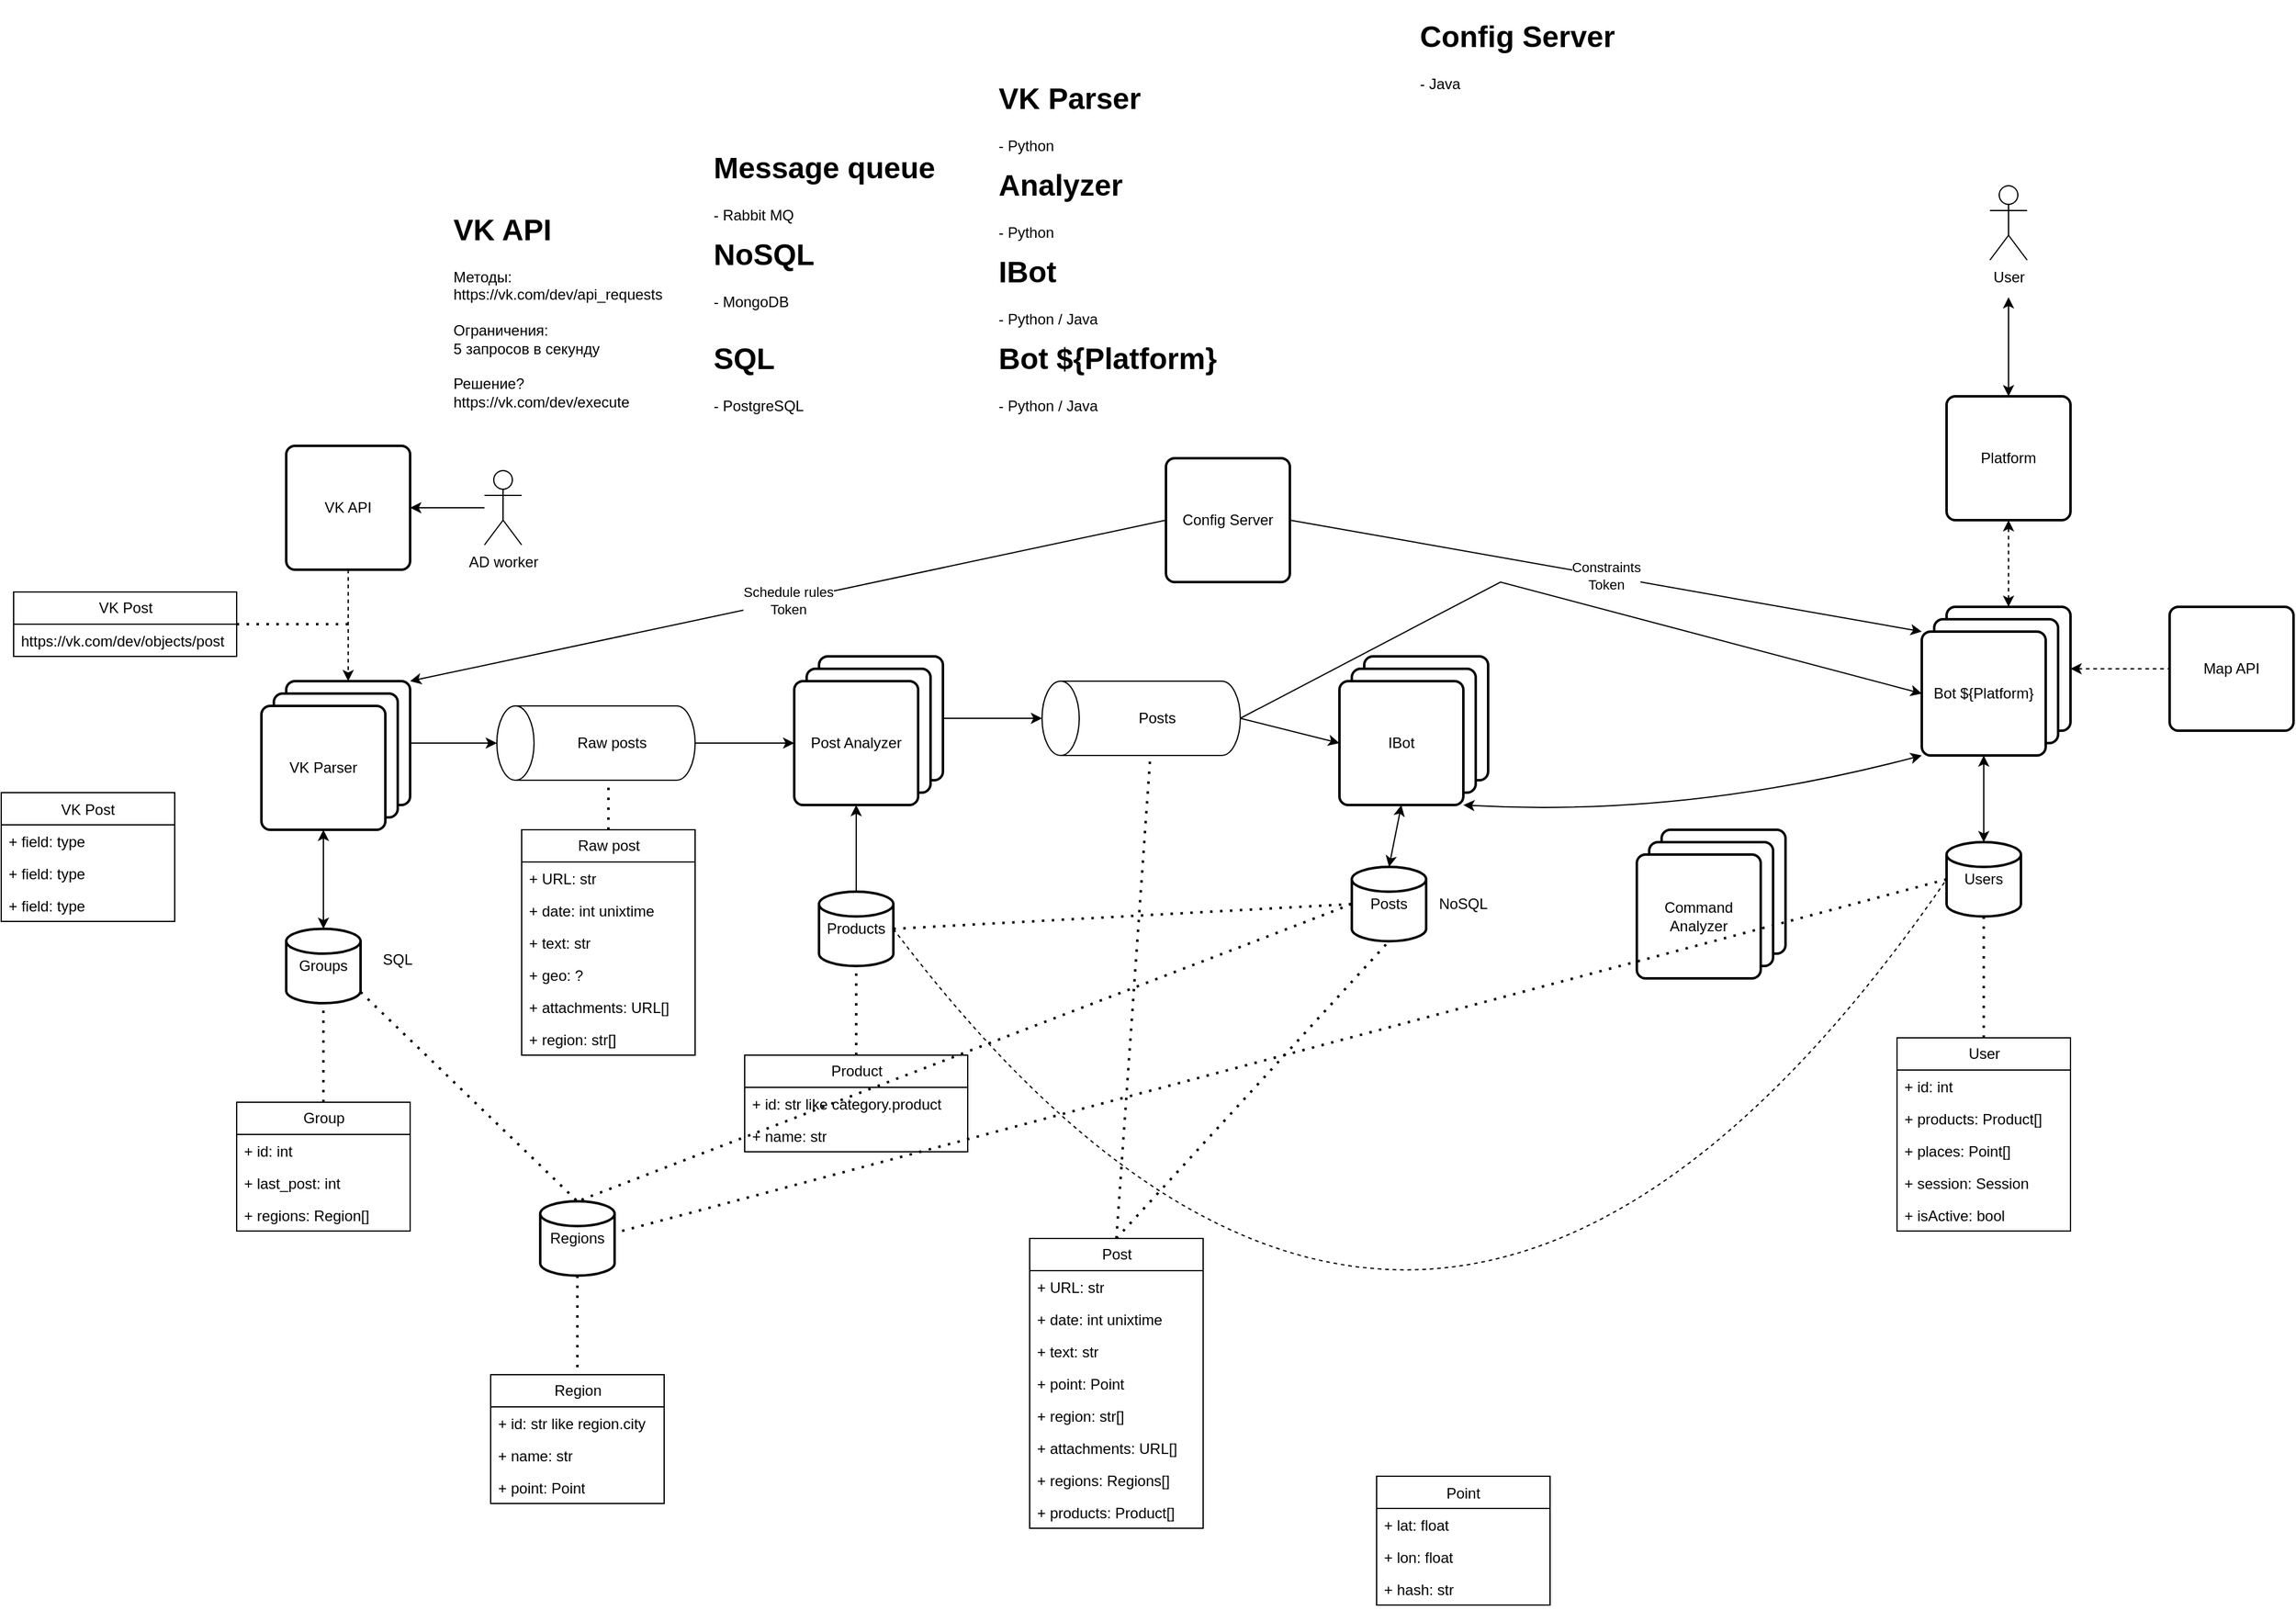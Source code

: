 <mxfile version="16.2.3" type="device" pages="6"><diagram id="sIZ1t14htmfyBORESDpK" name="Main"><mxGraphModel dx="2272" dy="1952" grid="1" gridSize="10" guides="1" tooltips="1" connect="1" arrows="1" fold="1" page="1" pageScale="1" pageWidth="850" pageHeight="1100" math="0" shadow="0"><root><mxCell id="0"/><mxCell id="1" parent="0"/><mxCell id="S5t1iTuxKc31pk9jUc9m-7" value="" style="group" parent="1" vertex="1" connectable="0"><mxGeometry x="200" y="210" width="120" height="120" as="geometry"/></mxCell><mxCell id="S5t1iTuxKc31pk9jUc9m-4" value="" style="rounded=1;whiteSpace=wrap;html=1;absoluteArcSize=1;arcSize=14;strokeWidth=2;" parent="S5t1iTuxKc31pk9jUc9m-7" vertex="1"><mxGeometry x="20" width="100" height="100" as="geometry"/></mxCell><mxCell id="S5t1iTuxKc31pk9jUc9m-5" value="" style="rounded=1;whiteSpace=wrap;html=1;absoluteArcSize=1;arcSize=14;strokeWidth=2;" parent="S5t1iTuxKc31pk9jUc9m-7" vertex="1"><mxGeometry x="10" y="10" width="100" height="100" as="geometry"/></mxCell><mxCell id="S5t1iTuxKc31pk9jUc9m-6" value="VK Parser" style="rounded=1;whiteSpace=wrap;html=1;absoluteArcSize=1;arcSize=14;strokeWidth=2;" parent="S5t1iTuxKc31pk9jUc9m-7" vertex="1"><mxGeometry y="20" width="100" height="100" as="geometry"/></mxCell><mxCell id="S5t1iTuxKc31pk9jUc9m-8" value="Groups" style="strokeWidth=2;html=1;shape=mxgraph.flowchart.database;whiteSpace=wrap;" parent="1" vertex="1"><mxGeometry x="220" y="410" width="60" height="60" as="geometry"/></mxCell><mxCell id="S5t1iTuxKc31pk9jUc9m-12" value="" style="endArrow=classic;startArrow=classic;html=1;rounded=0;exitX=0.5;exitY=0;exitDx=0;exitDy=0;exitPerimeter=0;" parent="1" source="S5t1iTuxKc31pk9jUc9m-8" edge="1"><mxGeometry width="50" height="50" relative="1" as="geometry"><mxPoint x="80" y="410" as="sourcePoint"/><mxPoint x="250" y="330" as="targetPoint"/></mxGeometry></mxCell><mxCell id="S5t1iTuxKc31pk9jUc9m-13" value="" style="group" parent="1" vertex="1" connectable="0"><mxGeometry x="1070" y="190" width="120" height="120" as="geometry"/></mxCell><mxCell id="S5t1iTuxKc31pk9jUc9m-14" value="" style="rounded=1;whiteSpace=wrap;html=1;absoluteArcSize=1;arcSize=14;strokeWidth=2;" parent="S5t1iTuxKc31pk9jUc9m-13" vertex="1"><mxGeometry x="20" width="100" height="100" as="geometry"/></mxCell><mxCell id="S5t1iTuxKc31pk9jUc9m-15" value="" style="rounded=1;whiteSpace=wrap;html=1;absoluteArcSize=1;arcSize=14;strokeWidth=2;" parent="S5t1iTuxKc31pk9jUc9m-13" vertex="1"><mxGeometry x="10" y="10" width="100" height="100" as="geometry"/></mxCell><mxCell id="S5t1iTuxKc31pk9jUc9m-16" value="IBot" style="rounded=1;whiteSpace=wrap;html=1;absoluteArcSize=1;arcSize=14;strokeWidth=2;" parent="S5t1iTuxKc31pk9jUc9m-13" vertex="1"><mxGeometry y="20" width="100" height="100" as="geometry"/></mxCell><mxCell id="S5t1iTuxKc31pk9jUc9m-17" value="" style="group" parent="1" vertex="1" connectable="0"><mxGeometry x="630" y="190" width="120" height="120" as="geometry"/></mxCell><mxCell id="S5t1iTuxKc31pk9jUc9m-18" value="" style="rounded=1;whiteSpace=wrap;html=1;absoluteArcSize=1;arcSize=14;strokeWidth=2;" parent="S5t1iTuxKc31pk9jUc9m-17" vertex="1"><mxGeometry x="20" width="100" height="100" as="geometry"/></mxCell><mxCell id="S5t1iTuxKc31pk9jUc9m-19" value="" style="rounded=1;whiteSpace=wrap;html=1;absoluteArcSize=1;arcSize=14;strokeWidth=2;" parent="S5t1iTuxKc31pk9jUc9m-17" vertex="1"><mxGeometry x="10" y="10" width="100" height="100" as="geometry"/></mxCell><mxCell id="S5t1iTuxKc31pk9jUc9m-20" value="Post Analyzer" style="rounded=1;whiteSpace=wrap;html=1;absoluteArcSize=1;arcSize=14;strokeWidth=2;" parent="S5t1iTuxKc31pk9jUc9m-17" vertex="1"><mxGeometry y="20" width="100" height="100" as="geometry"/></mxCell><mxCell id="S5t1iTuxKc31pk9jUc9m-29" value="Raw posts" style="shape=cylinder3;boundedLbl=1;backgroundOutline=1;size=15;rotation=0;horizontal=1;html=1;whiteSpace=wrap;labelBorderColor=none;direction=north;" parent="1" vertex="1"><mxGeometry x="390" y="230" width="160" height="60" as="geometry"/></mxCell><mxCell id="S5t1iTuxKc31pk9jUc9m-30" value="" style="endArrow=classic;html=1;rounded=0;entryX=0.5;entryY=0;entryDx=0;entryDy=0;entryPerimeter=0;exitX=1;exitY=0.5;exitDx=0;exitDy=0;" parent="1" source="S5t1iTuxKc31pk9jUc9m-4" target="S5t1iTuxKc31pk9jUc9m-29" edge="1"><mxGeometry width="50" height="50" relative="1" as="geometry"><mxPoint x="50" y="340" as="sourcePoint"/><mxPoint x="100" y="290" as="targetPoint"/></mxGeometry></mxCell><mxCell id="S5t1iTuxKc31pk9jUc9m-31" value="" style="endArrow=classic;html=1;rounded=0;exitX=0.5;exitY=1;exitDx=0;exitDy=0;exitPerimeter=0;entryX=0;entryY=0.5;entryDx=0;entryDy=0;" parent="1" source="S5t1iTuxKc31pk9jUc9m-29" target="S5t1iTuxKc31pk9jUc9m-20" edge="1"><mxGeometry width="50" height="50" relative="1" as="geometry"><mxPoint x="580" y="360" as="sourcePoint"/><mxPoint x="630" y="310" as="targetPoint"/></mxGeometry></mxCell><mxCell id="S5t1iTuxKc31pk9jUc9m-32" value="Posts" style="shape=cylinder3;boundedLbl=1;backgroundOutline=1;size=15;rotation=0;horizontal=1;html=1;whiteSpace=wrap;labelBorderColor=none;direction=north;" parent="1" vertex="1"><mxGeometry x="830" y="210" width="160" height="60" as="geometry"/></mxCell><mxCell id="S5t1iTuxKc31pk9jUc9m-33" value="" style="endArrow=classic;html=1;rounded=0;entryX=0;entryY=0.5;entryDx=0;entryDy=0;exitX=0.5;exitY=1;exitDx=0;exitDy=0;exitPerimeter=0;" parent="1" source="S5t1iTuxKc31pk9jUc9m-32" target="S5t1iTuxKc31pk9jUc9m-16" edge="1"><mxGeometry width="50" height="50" relative="1" as="geometry"><mxPoint x="770" y="360" as="sourcePoint"/><mxPoint x="820" y="310" as="targetPoint"/></mxGeometry></mxCell><mxCell id="S5t1iTuxKc31pk9jUc9m-34" value="" style="endArrow=classic;html=1;rounded=0;entryX=0.5;entryY=0;entryDx=0;entryDy=0;entryPerimeter=0;exitX=1;exitY=0.5;exitDx=0;exitDy=0;" parent="1" source="S5t1iTuxKc31pk9jUc9m-18" target="S5t1iTuxKc31pk9jUc9m-32" edge="1"><mxGeometry width="50" height="50" relative="1" as="geometry"><mxPoint x="770" y="360" as="sourcePoint"/><mxPoint x="820" y="310" as="targetPoint"/></mxGeometry></mxCell><mxCell id="S5t1iTuxKc31pk9jUc9m-35" value="Products" style="strokeWidth=2;html=1;shape=mxgraph.flowchart.database;whiteSpace=wrap;" parent="1" vertex="1"><mxGeometry x="650" y="380" width="60" height="60" as="geometry"/></mxCell><mxCell id="S5t1iTuxKc31pk9jUc9m-36" value="" style="endArrow=classic;html=1;rounded=0;entryX=0.5;entryY=1;entryDx=0;entryDy=0;exitX=0.5;exitY=0;exitDx=0;exitDy=0;exitPerimeter=0;" parent="1" source="S5t1iTuxKc31pk9jUc9m-35" target="S5t1iTuxKc31pk9jUc9m-20" edge="1"><mxGeometry width="50" height="50" relative="1" as="geometry"><mxPoint x="660" y="360" as="sourcePoint"/><mxPoint x="710" y="310" as="targetPoint"/></mxGeometry></mxCell><mxCell id="S5t1iTuxKc31pk9jUc9m-37" value="Posts" style="strokeWidth=2;html=1;shape=mxgraph.flowchart.database;whiteSpace=wrap;" parent="1" vertex="1"><mxGeometry x="1080" y="360" width="60" height="60" as="geometry"/></mxCell><mxCell id="S5t1iTuxKc31pk9jUc9m-38" value="" style="endArrow=classic;startArrow=classic;html=1;rounded=0;entryX=0.5;entryY=1;entryDx=0;entryDy=0;exitX=0.5;exitY=0;exitDx=0;exitDy=0;exitPerimeter=0;" parent="1" source="S5t1iTuxKc31pk9jUc9m-37" target="S5t1iTuxKc31pk9jUc9m-16" edge="1"><mxGeometry width="50" height="50" relative="1" as="geometry"><mxPoint x="1040" y="360" as="sourcePoint"/><mxPoint x="1090" y="310" as="targetPoint"/></mxGeometry></mxCell><mxCell id="S5t1iTuxKc31pk9jUc9m-42" value="" style="endArrow=classic;html=1;rounded=0;dashed=1;entryX=0.5;entryY=0;entryDx=0;entryDy=0;" parent="1" source="S5t1iTuxKc31pk9jUc9m-44" target="S5t1iTuxKc31pk9jUc9m-4" edge="1"><mxGeometry width="50" height="50" relative="1" as="geometry"><mxPoint x="90" y="280" as="sourcePoint"/><mxPoint x="90" y="160" as="targetPoint"/></mxGeometry></mxCell><mxCell id="S5t1iTuxKc31pk9jUc9m-44" value="VK API" style="rounded=1;whiteSpace=wrap;html=1;absoluteArcSize=1;arcSize=14;strokeWidth=2;labelBorderColor=none;" parent="1" vertex="1"><mxGeometry x="220" y="20" width="100" height="100" as="geometry"/></mxCell><mxCell id="S5t1iTuxKc31pk9jUc9m-45" value="" style="endArrow=classic;html=1;rounded=0;entryX=0;entryY=0.5;entryDx=0;entryDy=0;exitX=0.5;exitY=1;exitDx=0;exitDy=0;exitPerimeter=0;" parent="1" source="S5t1iTuxKc31pk9jUc9m-32" target="S5t1iTuxKc31pk9jUc9m-49" edge="1"><mxGeometry width="50" height="50" relative="1" as="geometry"><mxPoint x="1150" y="250" as="sourcePoint"/><mxPoint x="1275" y="220" as="targetPoint"/><Array as="points"><mxPoint x="1200" y="130"/></Array></mxGeometry></mxCell><mxCell id="S5t1iTuxKc31pk9jUc9m-46" value="" style="group" parent="1" vertex="1" connectable="0"><mxGeometry x="1540" y="150" width="120" height="120" as="geometry"/></mxCell><mxCell id="S5t1iTuxKc31pk9jUc9m-47" value="" style="rounded=1;whiteSpace=wrap;html=1;absoluteArcSize=1;arcSize=14;strokeWidth=2;" parent="S5t1iTuxKc31pk9jUc9m-46" vertex="1"><mxGeometry x="20" width="100" height="100" as="geometry"/></mxCell><mxCell id="S5t1iTuxKc31pk9jUc9m-48" value="" style="rounded=1;whiteSpace=wrap;html=1;absoluteArcSize=1;arcSize=14;strokeWidth=2;" parent="S5t1iTuxKc31pk9jUc9m-46" vertex="1"><mxGeometry x="10" y="10" width="100" height="100" as="geometry"/></mxCell><mxCell id="S5t1iTuxKc31pk9jUc9m-49" value="Bot ${Platform}" style="rounded=1;whiteSpace=wrap;html=1;absoluteArcSize=1;arcSize=14;strokeWidth=2;" parent="S5t1iTuxKc31pk9jUc9m-46" vertex="1"><mxGeometry y="20" width="100" height="100" as="geometry"/></mxCell><mxCell id="S5t1iTuxKc31pk9jUc9m-50" value="Users" style="strokeWidth=2;html=1;shape=mxgraph.flowchart.database;whiteSpace=wrap;" parent="1" vertex="1"><mxGeometry x="1560" y="340" width="60" height="60" as="geometry"/></mxCell><mxCell id="S5t1iTuxKc31pk9jUc9m-51" value="" style="endArrow=classic;startArrow=classic;html=1;rounded=0;entryX=0.5;entryY=1;entryDx=0;entryDy=0;exitX=0.5;exitY=0;exitDx=0;exitDy=0;exitPerimeter=0;" parent="1" source="S5t1iTuxKc31pk9jUc9m-50" target="S5t1iTuxKc31pk9jUc9m-49" edge="1"><mxGeometry width="50" height="50" relative="1" as="geometry"><mxPoint x="1520" y="340" as="sourcePoint"/><mxPoint x="1570" y="290" as="targetPoint"/></mxGeometry></mxCell><mxCell id="S5t1iTuxKc31pk9jUc9m-68" value="AD worker" style="shape=umlActor;verticalLabelPosition=bottom;verticalAlign=top;html=1;outlineConnect=0;labelBorderColor=none;" parent="1" vertex="1"><mxGeometry x="380" y="40" width="30" height="60" as="geometry"/></mxCell><mxCell id="S5t1iTuxKc31pk9jUc9m-72" value="Platform" style="rounded=1;whiteSpace=wrap;html=1;absoluteArcSize=1;arcSize=14;strokeWidth=2;labelBorderColor=none;" parent="1" vertex="1"><mxGeometry x="1560" y="-20" width="100" height="100" as="geometry"/></mxCell><mxCell id="S5t1iTuxKc31pk9jUc9m-73" value="" style="endArrow=classic;startArrow=classic;html=1;rounded=0;entryX=0.5;entryY=1;entryDx=0;entryDy=0;exitX=0.5;exitY=0;exitDx=0;exitDy=0;dashed=1;" parent="1" source="S5t1iTuxKc31pk9jUc9m-47" target="S5t1iTuxKc31pk9jUc9m-72" edge="1"><mxGeometry width="50" height="50" relative="1" as="geometry"><mxPoint x="1230" y="140" as="sourcePoint"/><mxPoint x="1280" y="90" as="targetPoint"/></mxGeometry></mxCell><mxCell id="S5t1iTuxKc31pk9jUc9m-75" value="" style="endArrow=classic;startArrow=classic;html=1;rounded=0;" parent="1" target="S5t1iTuxKc31pk9jUc9m-72" edge="1"><mxGeometry width="50" height="50" relative="1" as="geometry"><mxPoint x="1610" y="-100" as="sourcePoint"/><mxPoint x="1610" y="-20" as="targetPoint"/></mxGeometry></mxCell><mxCell id="S5t1iTuxKc31pk9jUc9m-76" value="User" style="shape=umlActor;verticalLabelPosition=bottom;verticalAlign=top;html=1;outlineConnect=0;labelBorderColor=none;" parent="1" vertex="1"><mxGeometry x="1595" y="-190" width="30" height="60" as="geometry"/></mxCell><mxCell id="S5t1iTuxKc31pk9jUc9m-79" value="" style="endArrow=none;dashed=1;html=1;entryX=0;entryY=0.5;entryDx=0;entryDy=0;entryPerimeter=0;exitX=1;exitY=0.5;exitDx=0;exitDy=0;exitPerimeter=0;curved=1;" parent="1" source="S5t1iTuxKc31pk9jUc9m-35" target="S5t1iTuxKc31pk9jUc9m-50" edge="1"><mxGeometry width="50" height="50" relative="1" as="geometry"><mxPoint x="1330" y="590" as="sourcePoint"/><mxPoint x="1380" y="540" as="targetPoint"/><Array as="points"><mxPoint x="1140" y="980"/></Array></mxGeometry></mxCell><mxCell id="S5t1iTuxKc31pk9jUc9m-80" value="" style="endArrow=classic;startArrow=classic;html=1;entryX=0;entryY=1;entryDx=0;entryDy=0;exitX=1;exitY=1;exitDx=0;exitDy=0;curved=1;" parent="1" source="S5t1iTuxKc31pk9jUc9m-16" target="S5t1iTuxKc31pk9jUc9m-49" edge="1"><mxGeometry width="50" height="50" relative="1" as="geometry"><mxPoint x="1300" y="530" as="sourcePoint"/><mxPoint x="1350" y="480" as="targetPoint"/><Array as="points"><mxPoint x="1350" y="320"/></Array></mxGeometry></mxCell><mxCell id="S5t1iTuxKc31pk9jUc9m-85" value="" style="endArrow=classic;html=1;rounded=0;entryX=1;entryY=0.5;entryDx=0;entryDy=0;" parent="1" source="S5t1iTuxKc31pk9jUc9m-68" target="S5t1iTuxKc31pk9jUc9m-44" edge="1"><mxGeometry width="50" height="50" relative="1" as="geometry"><mxPoint x="510" y="170" as="sourcePoint"/><mxPoint x="560" y="120" as="targetPoint"/></mxGeometry></mxCell><mxCell id="S5t1iTuxKc31pk9jUc9m-94" value="Raw post" style="swimlane;fontStyle=0;childLayout=stackLayout;horizontal=1;startSize=26;fillColor=none;horizontalStack=0;resizeParent=1;resizeParentMax=0;resizeLast=0;collapsible=1;marginBottom=0;labelBorderColor=none;html=1;" parent="1" vertex="1"><mxGeometry x="410" y="330" width="140" height="182" as="geometry"/></mxCell><mxCell id="S5t1iTuxKc31pk9jUc9m-95" value="+ URL: str" style="text;strokeColor=none;fillColor=none;align=left;verticalAlign=top;spacingLeft=4;spacingRight=4;overflow=hidden;rotatable=0;points=[[0,0.5],[1,0.5]];portConstraint=eastwest;labelBorderColor=none;html=1;" parent="S5t1iTuxKc31pk9jUc9m-94" vertex="1"><mxGeometry y="26" width="140" height="26" as="geometry"/></mxCell><mxCell id="S5t1iTuxKc31pk9jUc9m-96" value="+ date: int unixtime" style="text;strokeColor=none;fillColor=none;align=left;verticalAlign=top;spacingLeft=4;spacingRight=4;overflow=hidden;rotatable=0;points=[[0,0.5],[1,0.5]];portConstraint=eastwest;labelBorderColor=none;html=1;" parent="S5t1iTuxKc31pk9jUc9m-94" vertex="1"><mxGeometry y="52" width="140" height="26" as="geometry"/></mxCell><mxCell id="S5t1iTuxKc31pk9jUc9m-97" value="+ text: str" style="text;strokeColor=none;fillColor=none;align=left;verticalAlign=top;spacingLeft=4;spacingRight=4;overflow=hidden;rotatable=0;points=[[0,0.5],[1,0.5]];portConstraint=eastwest;labelBorderColor=none;html=1;" parent="S5t1iTuxKc31pk9jUc9m-94" vertex="1"><mxGeometry y="78" width="140" height="26" as="geometry"/></mxCell><mxCell id="RRgQxFZ0qxmRcZ24AocQ-5" value="+ geo: ?" style="text;strokeColor=none;fillColor=none;align=left;verticalAlign=top;spacingLeft=4;spacingRight=4;overflow=hidden;rotatable=0;points=[[0,0.5],[1,0.5]];portConstraint=eastwest;" parent="S5t1iTuxKc31pk9jUc9m-94" vertex="1"><mxGeometry y="104" width="140" height="26" as="geometry"/></mxCell><mxCell id="RRgQxFZ0qxmRcZ24AocQ-6" value="+ attachments: URL[]" style="text;strokeColor=none;fillColor=none;align=left;verticalAlign=top;spacingLeft=4;spacingRight=4;overflow=hidden;rotatable=0;points=[[0,0.5],[1,0.5]];portConstraint=eastwest;" parent="S5t1iTuxKc31pk9jUc9m-94" vertex="1"><mxGeometry y="130" width="140" height="26" as="geometry"/></mxCell><mxCell id="RRgQxFZ0qxmRcZ24AocQ-7" value="+ region: str[]" style="text;strokeColor=none;fillColor=none;align=left;verticalAlign=top;spacingLeft=4;spacingRight=4;overflow=hidden;rotatable=0;points=[[0,0.5],[1,0.5]];portConstraint=eastwest;" parent="S5t1iTuxKc31pk9jUc9m-94" vertex="1"><mxGeometry y="156" width="140" height="26" as="geometry"/></mxCell><mxCell id="S5t1iTuxKc31pk9jUc9m-98" value="VK Post" style="swimlane;fontStyle=0;childLayout=stackLayout;horizontal=1;startSize=26;fillColor=none;horizontalStack=0;resizeParent=1;resizeParentMax=0;resizeLast=0;collapsible=1;marginBottom=0;labelBorderColor=none;html=1;" parent="1" vertex="1"><mxGeometry y="138" width="180" height="52" as="geometry"/></mxCell><mxCell id="S5t1iTuxKc31pk9jUc9m-99" value="https://vk.com/dev/objects/post" style="text;strokeColor=none;fillColor=none;align=left;verticalAlign=top;spacingLeft=4;spacingRight=4;overflow=hidden;rotatable=0;points=[[0,0.5],[1,0.5]];portConstraint=eastwest;labelBorderColor=none;html=1;" parent="S5t1iTuxKc31pk9jUc9m-98" vertex="1"><mxGeometry y="26" width="180" height="26" as="geometry"/></mxCell><mxCell id="S5t1iTuxKc31pk9jUc9m-104" value="Post" style="swimlane;fontStyle=0;childLayout=stackLayout;horizontal=1;startSize=26;fillColor=none;horizontalStack=0;resizeParent=1;resizeParentMax=0;resizeLast=0;collapsible=1;marginBottom=0;labelBorderColor=none;html=1;" parent="1" vertex="1"><mxGeometry x="820" y="660" width="140" height="234" as="geometry"/></mxCell><mxCell id="S5t1iTuxKc31pk9jUc9m-105" value="+ URL: str" style="text;strokeColor=none;fillColor=none;align=left;verticalAlign=top;spacingLeft=4;spacingRight=4;overflow=hidden;rotatable=0;points=[[0,0.5],[1,0.5]];portConstraint=eastwest;labelBorderColor=none;html=1;" parent="S5t1iTuxKc31pk9jUc9m-104" vertex="1"><mxGeometry y="26" width="140" height="26" as="geometry"/></mxCell><mxCell id="RRgQxFZ0qxmRcZ24AocQ-9" value="+ date: int unixtime" style="text;strokeColor=none;fillColor=none;align=left;verticalAlign=top;spacingLeft=4;spacingRight=4;overflow=hidden;rotatable=0;points=[[0,0.5],[1,0.5]];portConstraint=eastwest;labelBorderColor=none;html=1;" parent="S5t1iTuxKc31pk9jUc9m-104" vertex="1"><mxGeometry y="52" width="140" height="26" as="geometry"/></mxCell><mxCell id="RRgQxFZ0qxmRcZ24AocQ-10" value="+ text: str" style="text;strokeColor=none;fillColor=none;align=left;verticalAlign=top;spacingLeft=4;spacingRight=4;overflow=hidden;rotatable=0;points=[[0,0.5],[1,0.5]];portConstraint=eastwest;labelBorderColor=none;html=1;" parent="S5t1iTuxKc31pk9jUc9m-104" vertex="1"><mxGeometry y="78" width="140" height="26" as="geometry"/></mxCell><mxCell id="RRgQxFZ0qxmRcZ24AocQ-11" value="+ point: Point" style="text;strokeColor=none;fillColor=none;align=left;verticalAlign=top;spacingLeft=4;spacingRight=4;overflow=hidden;rotatable=0;points=[[0,0.5],[1,0.5]];portConstraint=eastwest;" parent="S5t1iTuxKc31pk9jUc9m-104" vertex="1"><mxGeometry y="104" width="140" height="26" as="geometry"/></mxCell><mxCell id="RRgQxFZ0qxmRcZ24AocQ-13" value="+ region: str[]" style="text;strokeColor=none;fillColor=none;align=left;verticalAlign=top;spacingLeft=4;spacingRight=4;overflow=hidden;rotatable=0;points=[[0,0.5],[1,0.5]];portConstraint=eastwest;" parent="S5t1iTuxKc31pk9jUc9m-104" vertex="1"><mxGeometry y="130" width="140" height="26" as="geometry"/></mxCell><mxCell id="RRgQxFZ0qxmRcZ24AocQ-12" value="+ attachments: URL[]" style="text;strokeColor=none;fillColor=none;align=left;verticalAlign=top;spacingLeft=4;spacingRight=4;overflow=hidden;rotatable=0;points=[[0,0.5],[1,0.5]];portConstraint=eastwest;" parent="S5t1iTuxKc31pk9jUc9m-104" vertex="1"><mxGeometry y="156" width="140" height="26" as="geometry"/></mxCell><mxCell id="RRgQxFZ0qxmRcZ24AocQ-24" value="+ regions: Regions[]" style="text;strokeColor=none;fillColor=none;align=left;verticalAlign=top;spacingLeft=4;spacingRight=4;overflow=hidden;rotatable=0;points=[[0,0.5],[1,0.5]];portConstraint=eastwest;" parent="S5t1iTuxKc31pk9jUc9m-104" vertex="1"><mxGeometry y="182" width="140" height="26" as="geometry"/></mxCell><mxCell id="S5t1iTuxKc31pk9jUc9m-107" value="+ products: Product[]" style="text;strokeColor=none;fillColor=none;align=left;verticalAlign=top;spacingLeft=4;spacingRight=4;overflow=hidden;rotatable=0;points=[[0,0.5],[1,0.5]];portConstraint=eastwest;labelBorderColor=none;html=1;" parent="S5t1iTuxKc31pk9jUc9m-104" vertex="1"><mxGeometry y="208" width="140" height="26" as="geometry"/></mxCell><mxCell id="S5t1iTuxKc31pk9jUc9m-118" value="Group" style="swimlane;fontStyle=0;childLayout=stackLayout;horizontal=1;startSize=26;fillColor=none;horizontalStack=0;resizeParent=1;resizeParentMax=0;resizeLast=0;collapsible=1;marginBottom=0;labelBorderColor=none;html=1;" parent="1" vertex="1"><mxGeometry x="180" y="550" width="140" height="104" as="geometry"/></mxCell><mxCell id="S5t1iTuxKc31pk9jUc9m-119" value="+ id: int" style="text;strokeColor=none;fillColor=none;align=left;verticalAlign=top;spacingLeft=4;spacingRight=4;overflow=hidden;rotatable=0;points=[[0,0.5],[1,0.5]];portConstraint=eastwest;labelBorderColor=none;html=1;" parent="S5t1iTuxKc31pk9jUc9m-118" vertex="1"><mxGeometry y="26" width="140" height="26" as="geometry"/></mxCell><mxCell id="S5t1iTuxKc31pk9jUc9m-120" value="+ last_post: int" style="text;strokeColor=none;fillColor=none;align=left;verticalAlign=top;spacingLeft=4;spacingRight=4;overflow=hidden;rotatable=0;points=[[0,0.5],[1,0.5]];portConstraint=eastwest;labelBorderColor=none;html=1;" parent="S5t1iTuxKc31pk9jUc9m-118" vertex="1"><mxGeometry y="52" width="140" height="26" as="geometry"/></mxCell><mxCell id="S5t1iTuxKc31pk9jUc9m-121" value="+ regions: Region[]" style="text;strokeColor=none;fillColor=none;align=left;verticalAlign=top;spacingLeft=4;spacingRight=4;overflow=hidden;rotatable=0;points=[[0,0.5],[1,0.5]];portConstraint=eastwest;labelBorderColor=none;html=1;" parent="S5t1iTuxKc31pk9jUc9m-118" vertex="1"><mxGeometry y="78" width="140" height="26" as="geometry"/></mxCell><mxCell id="S5t1iTuxKc31pk9jUc9m-122" value="Product" style="swimlane;fontStyle=0;childLayout=stackLayout;horizontal=1;startSize=26;fillColor=none;horizontalStack=0;resizeParent=1;resizeParentMax=0;resizeLast=0;collapsible=1;marginBottom=0;labelBorderColor=none;html=1;" parent="1" vertex="1"><mxGeometry x="590" y="512" width="180" height="78" as="geometry"/></mxCell><mxCell id="S5t1iTuxKc31pk9jUc9m-123" value="+ id: str like category.product" style="text;strokeColor=none;fillColor=none;align=left;verticalAlign=top;spacingLeft=4;spacingRight=4;overflow=hidden;rotatable=0;points=[[0,0.5],[1,0.5]];portConstraint=eastwest;labelBorderColor=none;html=1;" parent="S5t1iTuxKc31pk9jUc9m-122" vertex="1"><mxGeometry y="26" width="180" height="26" as="geometry"/></mxCell><mxCell id="S5t1iTuxKc31pk9jUc9m-124" value="+ name: str" style="text;strokeColor=none;fillColor=none;align=left;verticalAlign=top;spacingLeft=4;spacingRight=4;overflow=hidden;rotatable=0;points=[[0,0.5],[1,0.5]];portConstraint=eastwest;labelBorderColor=none;html=1;" parent="S5t1iTuxKc31pk9jUc9m-122" vertex="1"><mxGeometry y="52" width="180" height="26" as="geometry"/></mxCell><mxCell id="S5t1iTuxKc31pk9jUc9m-126" value="User" style="swimlane;fontStyle=0;childLayout=stackLayout;horizontal=1;startSize=26;fillColor=none;horizontalStack=0;resizeParent=1;resizeParentMax=0;resizeLast=0;collapsible=1;marginBottom=0;labelBorderColor=none;html=1;" parent="1" vertex="1"><mxGeometry x="1520" y="498" width="140" height="156" as="geometry"/></mxCell><mxCell id="S5t1iTuxKc31pk9jUc9m-127" value="+ id: int" style="text;strokeColor=none;fillColor=none;align=left;verticalAlign=top;spacingLeft=4;spacingRight=4;overflow=hidden;rotatable=0;points=[[0,0.5],[1,0.5]];portConstraint=eastwest;labelBorderColor=none;html=1;" parent="S5t1iTuxKc31pk9jUc9m-126" vertex="1"><mxGeometry y="26" width="140" height="26" as="geometry"/></mxCell><mxCell id="S5t1iTuxKc31pk9jUc9m-128" value="+ products: Product[]" style="text;strokeColor=none;fillColor=none;align=left;verticalAlign=top;spacingLeft=4;spacingRight=4;overflow=hidden;rotatable=0;points=[[0,0.5],[1,0.5]];portConstraint=eastwest;labelBorderColor=none;html=1;" parent="S5t1iTuxKc31pk9jUc9m-126" vertex="1"><mxGeometry y="52" width="140" height="26" as="geometry"/></mxCell><mxCell id="S5t1iTuxKc31pk9jUc9m-129" value="+ places: Point[]" style="text;strokeColor=none;fillColor=none;align=left;verticalAlign=top;spacingLeft=4;spacingRight=4;overflow=hidden;rotatable=0;points=[[0,0.5],[1,0.5]];portConstraint=eastwest;labelBorderColor=none;html=1;" parent="S5t1iTuxKc31pk9jUc9m-126" vertex="1"><mxGeometry y="78" width="140" height="26" as="geometry"/></mxCell><mxCell id="RRgQxFZ0qxmRcZ24AocQ-25" value="+ session: Session" style="text;strokeColor=none;fillColor=none;align=left;verticalAlign=top;spacingLeft=4;spacingRight=4;overflow=hidden;rotatable=0;points=[[0,0.5],[1,0.5]];portConstraint=eastwest;labelBorderColor=none;html=1;" parent="S5t1iTuxKc31pk9jUc9m-126" vertex="1"><mxGeometry y="104" width="140" height="26" as="geometry"/></mxCell><mxCell id="RRgQxFZ0qxmRcZ24AocQ-30" value="+ isActive: bool" style="text;strokeColor=none;fillColor=none;align=left;verticalAlign=top;spacingLeft=4;spacingRight=4;overflow=hidden;rotatable=0;points=[[0,0.5],[1,0.5]];portConstraint=eastwest;" parent="S5t1iTuxKc31pk9jUc9m-126" vertex="1"><mxGeometry y="130" width="140" height="26" as="geometry"/></mxCell><mxCell id="S5t1iTuxKc31pk9jUc9m-130" value="" style="endArrow=none;dashed=1;html=1;dashPattern=1 3;strokeWidth=2;rounded=0;entryX=0.5;entryY=1;entryDx=0;entryDy=0;entryPerimeter=0;exitX=0.5;exitY=0;exitDx=0;exitDy=0;" parent="1" source="S5t1iTuxKc31pk9jUc9m-126" target="S5t1iTuxKc31pk9jUc9m-50" edge="1"><mxGeometry width="50" height="50" relative="1" as="geometry"><mxPoint x="1390" y="500" as="sourcePoint"/><mxPoint x="1440" y="450" as="targetPoint"/></mxGeometry></mxCell><mxCell id="S5t1iTuxKc31pk9jUc9m-131" value="" style="endArrow=none;dashed=1;html=1;dashPattern=1 3;strokeWidth=2;rounded=0;entryX=-0.01;entryY=0.546;entryDx=0;entryDy=0;entryPerimeter=0;exitX=0.5;exitY=0;exitDx=0;exitDy=0;jumpStyle=none;" parent="1" source="S5t1iTuxKc31pk9jUc9m-104" target="S5t1iTuxKc31pk9jUc9m-32" edge="1"><mxGeometry width="50" height="50" relative="1" as="geometry"><mxPoint x="890" y="410" as="sourcePoint"/><mxPoint x="940" y="360" as="targetPoint"/></mxGeometry></mxCell><mxCell id="S5t1iTuxKc31pk9jUc9m-132" value="" style="endArrow=none;dashed=1;html=1;dashPattern=1 3;strokeWidth=2;rounded=0;jumpStyle=none;exitX=0.5;exitY=0;exitDx=0;exitDy=0;entryX=0.5;entryY=1;entryDx=0;entryDy=0;entryPerimeter=0;" parent="1" source="S5t1iTuxKc31pk9jUc9m-104" target="S5t1iTuxKc31pk9jUc9m-37" edge="1"><mxGeometry width="50" height="50" relative="1" as="geometry"><mxPoint x="1140" y="510" as="sourcePoint"/><mxPoint x="1190" y="460" as="targetPoint"/></mxGeometry></mxCell><mxCell id="S5t1iTuxKc31pk9jUc9m-133" value="" style="endArrow=none;dashed=1;html=1;dashPattern=1 3;strokeWidth=2;rounded=0;jumpStyle=none;entryX=0.5;entryY=1;entryDx=0;entryDy=0;entryPerimeter=0;exitX=0.5;exitY=0;exitDx=0;exitDy=0;" parent="1" source="S5t1iTuxKc31pk9jUc9m-122" target="S5t1iTuxKc31pk9jUc9m-35" edge="1"><mxGeometry width="50" height="50" relative="1" as="geometry"><mxPoint x="590" y="520" as="sourcePoint"/><mxPoint x="640" y="470" as="targetPoint"/></mxGeometry></mxCell><mxCell id="S5t1iTuxKc31pk9jUc9m-134" value="" style="endArrow=none;dashed=1;html=1;dashPattern=1 3;strokeWidth=2;rounded=0;jumpStyle=none;exitX=1;exitY=0.5;exitDx=0;exitDy=0;" parent="1" source="S5t1iTuxKc31pk9jUc9m-98" edge="1"><mxGeometry width="50" height="50" relative="1" as="geometry"><mxPoint x="100" y="340" as="sourcePoint"/><mxPoint x="270" y="164" as="targetPoint"/></mxGeometry></mxCell><mxCell id="S5t1iTuxKc31pk9jUc9m-135" value="" style="endArrow=none;dashed=1;html=1;dashPattern=1 3;strokeWidth=2;rounded=0;jumpStyle=none;entryX=0;entryY=0.563;entryDx=0;entryDy=0;entryPerimeter=0;exitX=0.5;exitY=0;exitDx=0;exitDy=0;" parent="1" source="S5t1iTuxKc31pk9jUc9m-94" target="S5t1iTuxKc31pk9jUc9m-29" edge="1"><mxGeometry width="50" height="50" relative="1" as="geometry"><mxPoint x="370" y="390" as="sourcePoint"/><mxPoint x="420" y="340" as="targetPoint"/></mxGeometry></mxCell><mxCell id="S5t1iTuxKc31pk9jUc9m-136" value="" style="endArrow=none;dashed=1;html=1;dashPattern=1 3;strokeWidth=2;rounded=0;jumpStyle=none;exitX=0.5;exitY=0;exitDx=0;exitDy=0;entryX=0.5;entryY=1;entryDx=0;entryDy=0;entryPerimeter=0;" parent="1" source="S5t1iTuxKc31pk9jUc9m-118" target="S5t1iTuxKc31pk9jUc9m-8" edge="1"><mxGeometry width="50" height="50" relative="1" as="geometry"><mxPoint x="390" y="520" as="sourcePoint"/><mxPoint x="440" y="470" as="targetPoint"/></mxGeometry></mxCell><mxCell id="S5t1iTuxKc31pk9jUc9m-137" value="NoSQL" style="text;html=1;strokeColor=none;fillColor=none;align=center;verticalAlign=middle;whiteSpace=wrap;rounded=0;labelBorderColor=none;" parent="1" vertex="1"><mxGeometry x="1140" y="375" width="60" height="30" as="geometry"/></mxCell><mxCell id="S5t1iTuxKc31pk9jUc9m-146" value="SQL" style="text;html=1;strokeColor=none;fillColor=none;align=center;verticalAlign=middle;whiteSpace=wrap;rounded=0;labelBorderColor=none;" parent="1" vertex="1"><mxGeometry x="280" y="420" width="60" height="30" as="geometry"/></mxCell><mxCell id="S5t1iTuxKc31pk9jUc9m-152" value="&lt;h1&gt;Message queue&lt;br&gt;&lt;/h1&gt;&lt;p&gt;- Rabbit MQ&lt;/p&gt;" style="text;html=1;strokeColor=none;fillColor=none;spacing=5;spacingTop=-20;whiteSpace=wrap;overflow=hidden;rounded=0;labelBorderColor=none;" parent="1" vertex="1"><mxGeometry x="560" y="-224" width="190" height="70" as="geometry"/></mxCell><mxCell id="S5t1iTuxKc31pk9jUc9m-154" value="&lt;h1&gt;SQL&lt;/h1&gt;&lt;p&gt;- PostgreSQL&lt;/p&gt;" style="text;html=1;strokeColor=none;fillColor=none;spacing=5;spacingTop=-20;whiteSpace=wrap;overflow=hidden;rounded=0;labelBorderColor=none;" parent="1" vertex="1"><mxGeometry x="560" y="-70" width="190" height="70" as="geometry"/></mxCell><mxCell id="S5t1iTuxKc31pk9jUc9m-155" value="&lt;h1&gt;NoSQL&lt;/h1&gt;&lt;div&gt;- MongoDB&lt;/div&gt;" style="text;html=1;strokeColor=none;fillColor=none;spacing=5;spacingTop=-20;whiteSpace=wrap;overflow=hidden;rounded=0;labelBorderColor=none;" parent="1" vertex="1"><mxGeometry x="560" y="-154" width="190" height="84" as="geometry"/></mxCell><mxCell id="S5t1iTuxKc31pk9jUc9m-157" value="Config Server" style="rounded=1;whiteSpace=wrap;html=1;absoluteArcSize=1;arcSize=14;strokeWidth=2;labelBorderColor=none;" parent="1" vertex="1"><mxGeometry x="930" y="30" width="100" height="100" as="geometry"/></mxCell><mxCell id="S5t1iTuxKc31pk9jUc9m-159" value="Schedule rules&lt;br&gt;Token" style="endArrow=classic;html=1;curved=1;jumpStyle=none;entryX=1;entryY=0;entryDx=0;entryDy=0;exitX=0;exitY=0.5;exitDx=0;exitDy=0;" parent="1" source="S5t1iTuxKc31pk9jUc9m-157" target="S5t1iTuxKc31pk9jUc9m-4" edge="1"><mxGeometry width="50" height="50" relative="1" as="geometry"><mxPoint x="740" y="280" as="sourcePoint"/><mxPoint x="790" y="230" as="targetPoint"/></mxGeometry></mxCell><mxCell id="S5t1iTuxKc31pk9jUc9m-160" value="Constraints&lt;br&gt;Token" style="endArrow=classic;html=1;curved=1;jumpStyle=none;entryX=0;entryY=0;entryDx=0;entryDy=0;exitX=1;exitY=0.5;exitDx=0;exitDy=0;" parent="1" source="S5t1iTuxKc31pk9jUc9m-157" target="S5t1iTuxKc31pk9jUc9m-49" edge="1"><mxGeometry width="50" height="50" relative="1" as="geometry"><mxPoint x="1140" y="280" as="sourcePoint"/><mxPoint x="1190" y="230" as="targetPoint"/></mxGeometry></mxCell><mxCell id="rd5yC3XwgyLdAe3iGbPB-9" value="&lt;h1&gt;VK API&lt;/h1&gt;&lt;div&gt;Методы:&lt;/div&gt;&lt;div&gt;https://vk.com/dev/api_requests&lt;br&gt;&lt;/div&gt;&lt;div&gt;&lt;br&gt;&lt;/div&gt;&lt;div&gt;Ограничения:&lt;/div&gt;&lt;div&gt;5 запросов в секунду&lt;/div&gt;&lt;div&gt;&lt;br&gt;&lt;/div&gt;&lt;div&gt;Решение?&lt;/div&gt;&lt;div&gt;https://vk.com/dev/execute&lt;br&gt;&lt;/div&gt;" style="text;html=1;strokeColor=none;fillColor=none;spacing=5;spacingTop=-20;whiteSpace=wrap;overflow=hidden;rounded=0;" parent="1" vertex="1"><mxGeometry x="350" y="-174" width="190" height="180" as="geometry"/></mxCell><mxCell id="rd5yC3XwgyLdAe3iGbPB-10" value="&lt;h1&gt;VK Parser&lt;/h1&gt;&lt;p&gt;- Python&lt;/p&gt;" style="text;html=1;strokeColor=none;fillColor=none;spacing=5;spacingTop=-20;whiteSpace=wrap;overflow=hidden;rounded=0;" parent="1" vertex="1"><mxGeometry x="790" y="-280" width="190" height="70" as="geometry"/></mxCell><mxCell id="rd5yC3XwgyLdAe3iGbPB-11" value="&lt;h1&gt;Bot ${Platform}&lt;/h1&gt;&lt;p&gt;- Python / Java&lt;/p&gt;" style="text;html=1;strokeColor=none;fillColor=none;spacing=5;spacingTop=-20;whiteSpace=wrap;overflow=hidden;rounded=0;" parent="1" vertex="1"><mxGeometry x="790" y="-70" width="190" height="70" as="geometry"/></mxCell><mxCell id="rd5yC3XwgyLdAe3iGbPB-12" value="&lt;h1&gt;IBot&lt;/h1&gt;&lt;p&gt;- Python / Java&lt;/p&gt;" style="text;html=1;strokeColor=none;fillColor=none;spacing=5;spacingTop=-20;whiteSpace=wrap;overflow=hidden;rounded=0;" parent="1" vertex="1"><mxGeometry x="790" y="-140" width="190" height="70" as="geometry"/></mxCell><mxCell id="rd5yC3XwgyLdAe3iGbPB-13" value="&lt;h1&gt;Analyzer&lt;/h1&gt;&lt;p&gt;- Python&lt;/p&gt;" style="text;html=1;strokeColor=none;fillColor=none;spacing=5;spacingTop=-20;whiteSpace=wrap;overflow=hidden;rounded=0;" parent="1" vertex="1"><mxGeometry x="790" y="-210" width="190" height="70" as="geometry"/></mxCell><mxCell id="rd5yC3XwgyLdAe3iGbPB-14" value="&lt;h1&gt;Config Server&lt;/h1&gt;&lt;p&gt;- Java&lt;/p&gt;" style="text;html=1;strokeColor=none;fillColor=none;spacing=5;spacingTop=-20;whiteSpace=wrap;overflow=hidden;rounded=0;" parent="1" vertex="1"><mxGeometry x="1130" y="-330" width="190" height="70" as="geometry"/></mxCell><mxCell id="KADDkZ1HzYO6EaYC5t9L-1" value="" style="endArrow=none;dashed=1;html=1;dashPattern=1 3;strokeWidth=2;rounded=0;exitX=1;exitY=0.5;exitDx=0;exitDy=0;exitPerimeter=0;entryX=0;entryY=0.5;entryDx=0;entryDy=0;entryPerimeter=0;" parent="1" source="S5t1iTuxKc31pk9jUc9m-35" target="S5t1iTuxKc31pk9jUc9m-37" edge="1"><mxGeometry width="50" height="50" relative="1" as="geometry"><mxPoint x="890" y="530" as="sourcePoint"/><mxPoint x="940" y="480" as="targetPoint"/></mxGeometry></mxCell><mxCell id="OxthOHCGTIJKLNSPYmHw-16" value="" style="group" parent="1" vertex="1" connectable="0"><mxGeometry x="1310" y="330" width="120" height="120" as="geometry"/></mxCell><mxCell id="OxthOHCGTIJKLNSPYmHw-17" value="" style="rounded=1;whiteSpace=wrap;html=1;absoluteArcSize=1;arcSize=14;strokeWidth=2;" parent="OxthOHCGTIJKLNSPYmHw-16" vertex="1"><mxGeometry x="20" width="100" height="100" as="geometry"/></mxCell><mxCell id="OxthOHCGTIJKLNSPYmHw-18" value="" style="rounded=1;whiteSpace=wrap;html=1;absoluteArcSize=1;arcSize=14;strokeWidth=2;" parent="OxthOHCGTIJKLNSPYmHw-16" vertex="1"><mxGeometry x="10" y="10" width="100" height="100" as="geometry"/></mxCell><mxCell id="OxthOHCGTIJKLNSPYmHw-19" value="Command Analyzer" style="rounded=1;whiteSpace=wrap;html=1;absoluteArcSize=1;arcSize=14;strokeWidth=2;" parent="OxthOHCGTIJKLNSPYmHw-16" vertex="1"><mxGeometry y="20" width="100" height="100" as="geometry"/></mxCell><mxCell id="OxthOHCGTIJKLNSPYmHw-23" value="Map API" style="rounded=1;whiteSpace=wrap;html=1;absoluteArcSize=1;arcSize=14;strokeWidth=2;labelBorderColor=none;" parent="1" vertex="1"><mxGeometry x="1740" y="150" width="100" height="100" as="geometry"/></mxCell><mxCell id="OxthOHCGTIJKLNSPYmHw-24" value="" style="endArrow=none;startArrow=classic;html=1;rounded=0;entryX=0;entryY=0.5;entryDx=0;entryDy=0;exitX=1;exitY=0.5;exitDx=0;exitDy=0;dashed=1;endFill=0;" parent="1" source="S5t1iTuxKc31pk9jUc9m-47" target="OxthOHCGTIJKLNSPYmHw-23" edge="1"><mxGeometry width="50" height="50" relative="1" as="geometry"><mxPoint x="1729.58" y="265" as="sourcePoint"/><mxPoint x="1729.58" y="195" as="targetPoint"/></mxGeometry></mxCell><mxCell id="RRgQxFZ0qxmRcZ24AocQ-1" value="VK Post" style="swimlane;fontStyle=0;childLayout=stackLayout;horizontal=1;startSize=26;fillColor=none;horizontalStack=0;resizeParent=1;resizeParentMax=0;resizeLast=0;collapsible=1;marginBottom=0;" parent="1" vertex="1"><mxGeometry x="-10" y="300" width="140" height="104" as="geometry"/></mxCell><mxCell id="RRgQxFZ0qxmRcZ24AocQ-2" value="+ field: type" style="text;strokeColor=none;fillColor=none;align=left;verticalAlign=top;spacingLeft=4;spacingRight=4;overflow=hidden;rotatable=0;points=[[0,0.5],[1,0.5]];portConstraint=eastwest;" parent="RRgQxFZ0qxmRcZ24AocQ-1" vertex="1"><mxGeometry y="26" width="140" height="26" as="geometry"/></mxCell><mxCell id="RRgQxFZ0qxmRcZ24AocQ-3" value="+ field: type" style="text;strokeColor=none;fillColor=none;align=left;verticalAlign=top;spacingLeft=4;spacingRight=4;overflow=hidden;rotatable=0;points=[[0,0.5],[1,0.5]];portConstraint=eastwest;" parent="RRgQxFZ0qxmRcZ24AocQ-1" vertex="1"><mxGeometry y="52" width="140" height="26" as="geometry"/></mxCell><mxCell id="RRgQxFZ0qxmRcZ24AocQ-4" value="+ field: type" style="text;strokeColor=none;fillColor=none;align=left;verticalAlign=top;spacingLeft=4;spacingRight=4;overflow=hidden;rotatable=0;points=[[0,0.5],[1,0.5]];portConstraint=eastwest;" parent="RRgQxFZ0qxmRcZ24AocQ-1" vertex="1"><mxGeometry y="78" width="140" height="26" as="geometry"/></mxCell><mxCell id="RRgQxFZ0qxmRcZ24AocQ-14" value="Regions" style="strokeWidth=2;html=1;shape=mxgraph.flowchart.database;whiteSpace=wrap;" parent="1" vertex="1"><mxGeometry x="425" y="630" width="60" height="60" as="geometry"/></mxCell><mxCell id="RRgQxFZ0qxmRcZ24AocQ-15" value="" style="endArrow=none;dashed=1;html=1;dashPattern=1 3;strokeWidth=2;rounded=0;jumpStyle=none;exitX=1;exitY=0.85;exitDx=0;exitDy=0;entryX=0.5;entryY=0;entryDx=0;entryDy=0;entryPerimeter=0;exitPerimeter=0;" parent="1" source="S5t1iTuxKc31pk9jUc9m-8" target="RRgQxFZ0qxmRcZ24AocQ-14" edge="1"><mxGeometry width="50" height="50" relative="1" as="geometry"><mxPoint x="260.0" y="560" as="sourcePoint"/><mxPoint x="260.0" y="480" as="targetPoint"/></mxGeometry></mxCell><mxCell id="RRgQxFZ0qxmRcZ24AocQ-16" value="" style="endArrow=none;dashed=1;html=1;dashPattern=1 3;strokeWidth=2;rounded=0;jumpStyle=none;exitX=0;exitY=0.5;exitDx=0;exitDy=0;entryX=0.5;entryY=0;entryDx=0;entryDy=0;entryPerimeter=0;exitPerimeter=0;" parent="1" source="S5t1iTuxKc31pk9jUc9m-37" target="RRgQxFZ0qxmRcZ24AocQ-14" edge="1"><mxGeometry width="50" height="50" relative="1" as="geometry"><mxPoint x="290.0" y="471" as="sourcePoint"/><mxPoint x="465.0" y="630" as="targetPoint"/></mxGeometry></mxCell><mxCell id="RRgQxFZ0qxmRcZ24AocQ-17" value="Region" style="swimlane;fontStyle=0;childLayout=stackLayout;horizontal=1;startSize=26;fillColor=none;horizontalStack=0;resizeParent=1;resizeParentMax=0;resizeLast=0;collapsible=1;marginBottom=0;labelBorderColor=none;html=1;" parent="1" vertex="1"><mxGeometry x="385" y="770" width="140" height="104" as="geometry"/></mxCell><mxCell id="RRgQxFZ0qxmRcZ24AocQ-18" value="+ id: str like region.city" style="text;strokeColor=none;fillColor=none;align=left;verticalAlign=top;spacingLeft=4;spacingRight=4;overflow=hidden;rotatable=0;points=[[0,0.5],[1,0.5]];portConstraint=eastwest;labelBorderColor=none;html=1;" parent="RRgQxFZ0qxmRcZ24AocQ-17" vertex="1"><mxGeometry y="26" width="140" height="26" as="geometry"/></mxCell><mxCell id="RRgQxFZ0qxmRcZ24AocQ-19" value="+ name: str" style="text;strokeColor=none;fillColor=none;align=left;verticalAlign=top;spacingLeft=4;spacingRight=4;overflow=hidden;rotatable=0;points=[[0,0.5],[1,0.5]];portConstraint=eastwest;labelBorderColor=none;html=1;" parent="RRgQxFZ0qxmRcZ24AocQ-17" vertex="1"><mxGeometry y="52" width="140" height="26" as="geometry"/></mxCell><mxCell id="RRgQxFZ0qxmRcZ24AocQ-20" value="+ point: Point" style="text;strokeColor=none;fillColor=none;align=left;verticalAlign=top;spacingLeft=4;spacingRight=4;overflow=hidden;rotatable=0;points=[[0,0.5],[1,0.5]];portConstraint=eastwest;labelBorderColor=none;html=1;" parent="RRgQxFZ0qxmRcZ24AocQ-17" vertex="1"><mxGeometry y="78" width="140" height="26" as="geometry"/></mxCell><mxCell id="RRgQxFZ0qxmRcZ24AocQ-21" value="" style="endArrow=none;dashed=1;html=1;dashPattern=1 3;strokeWidth=2;rounded=0;jumpStyle=none;exitX=0.5;exitY=1;exitDx=0;exitDy=0;entryX=0.5;entryY=0;entryDx=0;entryDy=0;exitPerimeter=0;" parent="1" source="RRgQxFZ0qxmRcZ24AocQ-14" target="RRgQxFZ0qxmRcZ24AocQ-17" edge="1"><mxGeometry width="50" height="50" relative="1" as="geometry"><mxPoint x="290.0" y="471" as="sourcePoint"/><mxPoint x="465.0" y="630" as="targetPoint"/></mxGeometry></mxCell><mxCell id="RRgQxFZ0qxmRcZ24AocQ-23" value="" style="endArrow=none;dashed=1;html=1;dashPattern=1 3;strokeWidth=2;rounded=0;jumpStyle=none;exitX=0;exitY=0.5;exitDx=0;exitDy=0;entryX=1.014;entryY=0.422;entryDx=0;entryDy=0;entryPerimeter=0;exitPerimeter=0;" parent="1" source="S5t1iTuxKc31pk9jUc9m-50" target="RRgQxFZ0qxmRcZ24AocQ-14" edge="1"><mxGeometry width="50" height="50" relative="1" as="geometry"><mxPoint x="1090" y="400" as="sourcePoint"/><mxPoint x="465" y="630" as="targetPoint"/></mxGeometry></mxCell><mxCell id="RRgQxFZ0qxmRcZ24AocQ-26" value="Point" style="swimlane;fontStyle=0;childLayout=stackLayout;horizontal=1;startSize=26;fillColor=none;horizontalStack=0;resizeParent=1;resizeParentMax=0;resizeLast=0;collapsible=1;marginBottom=0;" parent="1" vertex="1"><mxGeometry x="1100" y="852" width="140" height="104" as="geometry"/></mxCell><mxCell id="RRgQxFZ0qxmRcZ24AocQ-27" value="+ lat: float" style="text;strokeColor=none;fillColor=none;align=left;verticalAlign=top;spacingLeft=4;spacingRight=4;overflow=hidden;rotatable=0;points=[[0,0.5],[1,0.5]];portConstraint=eastwest;" parent="RRgQxFZ0qxmRcZ24AocQ-26" vertex="1"><mxGeometry y="26" width="140" height="26" as="geometry"/></mxCell><mxCell id="RRgQxFZ0qxmRcZ24AocQ-28" value="+ lon: float" style="text;strokeColor=none;fillColor=none;align=left;verticalAlign=top;spacingLeft=4;spacingRight=4;overflow=hidden;rotatable=0;points=[[0,0.5],[1,0.5]];portConstraint=eastwest;" parent="RRgQxFZ0qxmRcZ24AocQ-26" vertex="1"><mxGeometry y="52" width="140" height="26" as="geometry"/></mxCell><mxCell id="RRgQxFZ0qxmRcZ24AocQ-29" value="+ hash: str" style="text;strokeColor=none;fillColor=none;align=left;verticalAlign=top;spacingLeft=4;spacingRight=4;overflow=hidden;rotatable=0;points=[[0,0.5],[1,0.5]];portConstraint=eastwest;" parent="RRgQxFZ0qxmRcZ24AocQ-26" vertex="1"><mxGeometry y="78" width="140" height="26" as="geometry"/></mxCell></root></mxGraphModel></diagram><diagram id="wVE1LJDcmcsPqhwVg-9S" name="Model"><mxGraphModel dx="1422" dy="852" grid="1" gridSize="10" guides="1" tooltips="1" connect="1" arrows="1" fold="1" page="1" pageScale="1" pageWidth="850" pageHeight="1100" math="0" shadow="0"><root><mxCell id="O9t1yRXU-2fT5sGnks2g-0"/><mxCell id="O9t1yRXU-2fT5sGnks2g-1" parent="O9t1yRXU-2fT5sGnks2g-0"/><mxCell id="GoPKFSprgpKz8-VSRZLd-0" value="Group" style="swimlane;fontStyle=0;childLayout=stackLayout;horizontal=1;startSize=26;fillColor=none;horizontalStack=0;resizeParent=1;resizeParentMax=0;resizeLast=0;collapsible=1;marginBottom=0;labelBorderColor=none;html=1;" parent="O9t1yRXU-2fT5sGnks2g-1" vertex="1"><mxGeometry x="110" y="200" width="140" height="78" as="geometry"/></mxCell><mxCell id="GoPKFSprgpKz8-VSRZLd-1" value="+ id: int" style="text;strokeColor=none;fillColor=none;align=left;verticalAlign=top;spacingLeft=4;spacingRight=4;overflow=hidden;rotatable=0;points=[[0,0.5],[1,0.5]];portConstraint=eastwest;labelBorderColor=none;html=1;" parent="GoPKFSprgpKz8-VSRZLd-0" vertex="1"><mxGeometry y="26" width="140" height="26" as="geometry"/></mxCell><mxCell id="GoPKFSprgpKz8-VSRZLd-2" value="+ last_post: int" style="text;strokeColor=none;fillColor=none;align=left;verticalAlign=top;spacingLeft=4;spacingRight=4;overflow=hidden;rotatable=0;points=[[0,0.5],[1,0.5]];portConstraint=eastwest;labelBorderColor=none;html=1;" parent="GoPKFSprgpKz8-VSRZLd-0" vertex="1"><mxGeometry y="52" width="140" height="26" as="geometry"/></mxCell><mxCell id="oo6GX9IDNY5D3_Awvbeq-0" value="Post" style="swimlane;fontStyle=0;childLayout=stackLayout;horizontal=1;startSize=26;fillColor=none;horizontalStack=0;resizeParent=1;resizeParentMax=0;resizeLast=0;collapsible=1;marginBottom=0;labelBorderColor=none;html=1;" parent="O9t1yRXU-2fT5sGnks2g-1" vertex="1"><mxGeometry x="840" y="392" width="140" height="218" as="geometry"/></mxCell><mxCell id="7OWSFkLkPw5u4c27pgY1-21" value="+ id: int" style="text;strokeColor=none;fillColor=none;align=left;verticalAlign=top;spacingLeft=4;spacingRight=4;overflow=hidden;rotatable=0;points=[[0,0.5],[1,0.5]];portConstraint=eastwest;" parent="oo6GX9IDNY5D3_Awvbeq-0" vertex="1"><mxGeometry y="26" width="140" height="26" as="geometry"/></mxCell><mxCell id="oo6GX9IDNY5D3_Awvbeq-1" value="+ URL: str" style="text;strokeColor=none;fillColor=none;align=left;verticalAlign=top;spacingLeft=4;spacingRight=4;overflow=hidden;rotatable=0;points=[[0,0.5],[1,0.5]];portConstraint=eastwest;labelBorderColor=none;html=1;" parent="oo6GX9IDNY5D3_Awvbeq-0" vertex="1"><mxGeometry y="52" width="140" height="26" as="geometry"/></mxCell><mxCell id="oo6GX9IDNY5D3_Awvbeq-2" value="+ date: int unixtime" style="text;strokeColor=none;fillColor=none;align=left;verticalAlign=top;spacingLeft=4;spacingRight=4;overflow=hidden;rotatable=0;points=[[0,0.5],[1,0.5]];portConstraint=eastwest;labelBorderColor=none;html=1;" parent="oo6GX9IDNY5D3_Awvbeq-0" vertex="1"><mxGeometry y="78" width="140" height="26" as="geometry"/></mxCell><mxCell id="oo6GX9IDNY5D3_Awvbeq-4" value="+ attachments: str&#10;Ссылки объединены &#10;в строку и разделены &#10;пробелом" style="text;strokeColor=none;fillColor=none;align=left;verticalAlign=top;spacingLeft=4;spacingRight=4;overflow=hidden;rotatable=0;points=[[0,0.5],[1,0.5]];portConstraint=eastwest;" parent="oo6GX9IDNY5D3_Awvbeq-0" vertex="1"><mxGeometry y="104" width="140" height="62" as="geometry"/></mxCell><mxCell id="oo6GX9IDNY5D3_Awvbeq-5" value="+ point_id: int" style="text;strokeColor=none;fillColor=none;align=left;verticalAlign=top;spacingLeft=4;spacingRight=4;overflow=hidden;rotatable=0;points=[[0,0.5],[1,0.5]];portConstraint=eastwest;" parent="oo6GX9IDNY5D3_Awvbeq-0" vertex="1"><mxGeometry y="166" width="140" height="26" as="geometry"/></mxCell><mxCell id="oo6GX9IDNY5D3_Awvbeq-6" value="+ text: str" style="text;strokeColor=none;fillColor=none;align=left;verticalAlign=top;spacingLeft=4;spacingRight=4;overflow=hidden;rotatable=0;points=[[0,0.5],[1,0.5]];portConstraint=eastwest;labelBorderColor=none;html=1;" parent="oo6GX9IDNY5D3_Awvbeq-0" vertex="1"><mxGeometry y="192" width="140" height="26" as="geometry"/></mxCell><mxCell id="oo6GX9IDNY5D3_Awvbeq-9" value="Product" style="swimlane;fontStyle=0;childLayout=stackLayout;horizontal=1;startSize=26;fillColor=none;horizontalStack=0;resizeParent=1;resizeParentMax=0;resizeLast=0;collapsible=1;marginBottom=0;labelBorderColor=none;html=1;" parent="O9t1yRXU-2fT5sGnks2g-1" vertex="1"><mxGeometry x="530" y="652" width="180" height="78" as="geometry"/></mxCell><mxCell id="oo6GX9IDNY5D3_Awvbeq-10" value="+ id: str like category.product" style="text;strokeColor=none;fillColor=none;align=left;verticalAlign=top;spacingLeft=4;spacingRight=4;overflow=hidden;rotatable=0;points=[[0,0.5],[1,0.5]];portConstraint=eastwest;labelBorderColor=none;html=1;" parent="oo6GX9IDNY5D3_Awvbeq-9" vertex="1"><mxGeometry y="26" width="180" height="26" as="geometry"/></mxCell><mxCell id="oo6GX9IDNY5D3_Awvbeq-11" value="+ name: str" style="text;strokeColor=none;fillColor=none;align=left;verticalAlign=top;spacingLeft=4;spacingRight=4;overflow=hidden;rotatable=0;points=[[0,0.5],[1,0.5]];portConstraint=eastwest;labelBorderColor=none;html=1;" parent="oo6GX9IDNY5D3_Awvbeq-9" vertex="1"><mxGeometry y="52" width="180" height="26" as="geometry"/></mxCell><mxCell id="oo6GX9IDNY5D3_Awvbeq-12" value="User" style="swimlane;fontStyle=0;childLayout=stackLayout;horizontal=1;startSize=26;fillColor=none;horizontalStack=0;resizeParent=1;resizeParentMax=0;resizeLast=0;collapsible=1;marginBottom=0;labelBorderColor=none;html=1;" parent="O9t1yRXU-2fT5sGnks2g-1" vertex="1"><mxGeometry x="840" y="820" width="140" height="104" as="geometry"/></mxCell><mxCell id="oo6GX9IDNY5D3_Awvbeq-13" value="+ id: int" style="text;strokeColor=none;fillColor=none;align=left;verticalAlign=top;spacingLeft=4;spacingRight=4;overflow=hidden;rotatable=0;points=[[0,0.5],[1,0.5]];portConstraint=eastwest;labelBorderColor=none;html=1;" parent="oo6GX9IDNY5D3_Awvbeq-12" vertex="1"><mxGeometry y="26" width="140" height="26" as="geometry"/></mxCell><mxCell id="oo6GX9IDNY5D3_Awvbeq-16" value="+ session_id: int" style="text;strokeColor=none;fillColor=none;align=left;verticalAlign=top;spacingLeft=4;spacingRight=4;overflow=hidden;rotatable=0;points=[[0,0.5],[1,0.5]];portConstraint=eastwest;labelBorderColor=none;html=1;" parent="oo6GX9IDNY5D3_Awvbeq-12" vertex="1"><mxGeometry y="52" width="140" height="26" as="geometry"/></mxCell><mxCell id="oo6GX9IDNY5D3_Awvbeq-17" value="+ isActive: bool" style="text;strokeColor=none;fillColor=none;align=left;verticalAlign=top;spacingLeft=4;spacingRight=4;overflow=hidden;rotatable=0;points=[[0,0.5],[1,0.5]];portConstraint=eastwest;" parent="oo6GX9IDNY5D3_Awvbeq-12" vertex="1"><mxGeometry y="78" width="140" height="26" as="geometry"/></mxCell><mxCell id="oo6GX9IDNY5D3_Awvbeq-18" value="Region" style="swimlane;fontStyle=0;childLayout=stackLayout;horizontal=1;startSize=26;fillColor=none;horizontalStack=0;resizeParent=1;resizeParentMax=0;resizeLast=0;collapsible=1;marginBottom=0;labelBorderColor=none;html=1;" parent="O9t1yRXU-2fT5sGnks2g-1" vertex="1"><mxGeometry x="470" y="420" width="140" height="104" as="geometry"/></mxCell><mxCell id="oo6GX9IDNY5D3_Awvbeq-19" value="+ id: str like region.city" style="text;strokeColor=none;fillColor=none;align=left;verticalAlign=top;spacingLeft=4;spacingRight=4;overflow=hidden;rotatable=0;points=[[0,0.5],[1,0.5]];portConstraint=eastwest;labelBorderColor=none;html=1;" parent="oo6GX9IDNY5D3_Awvbeq-18" vertex="1"><mxGeometry y="26" width="140" height="26" as="geometry"/></mxCell><mxCell id="oo6GX9IDNY5D3_Awvbeq-20" value="+ name: str" style="text;strokeColor=none;fillColor=none;align=left;verticalAlign=top;spacingLeft=4;spacingRight=4;overflow=hidden;rotatable=0;points=[[0,0.5],[1,0.5]];portConstraint=eastwest;labelBorderColor=none;html=1;" parent="oo6GX9IDNY5D3_Awvbeq-18" vertex="1"><mxGeometry y="52" width="140" height="26" as="geometry"/></mxCell><mxCell id="oo6GX9IDNY5D3_Awvbeq-21" value="+ point_id: int" style="text;strokeColor=none;fillColor=none;align=left;verticalAlign=top;spacingLeft=4;spacingRight=4;overflow=hidden;rotatable=0;points=[[0,0.5],[1,0.5]];portConstraint=eastwest;labelBorderColor=none;html=1;" parent="oo6GX9IDNY5D3_Awvbeq-18" vertex="1"><mxGeometry y="78" width="140" height="26" as="geometry"/></mxCell><mxCell id="oo6GX9IDNY5D3_Awvbeq-22" value="Point" style="swimlane;fontStyle=0;childLayout=stackLayout;horizontal=1;startSize=26;fillColor=none;horizontalStack=0;resizeParent=1;resizeParentMax=0;resizeLast=0;collapsible=1;marginBottom=0;" parent="O9t1yRXU-2fT5sGnks2g-1" vertex="1"><mxGeometry x="230" y="600" width="140" height="130" as="geometry"/></mxCell><mxCell id="7OWSFkLkPw5u4c27pgY1-1" value="+ id: int" style="text;strokeColor=none;fillColor=none;align=left;verticalAlign=top;spacingLeft=4;spacingRight=4;overflow=hidden;rotatable=0;points=[[0,0.5],[1,0.5]];portConstraint=eastwest;" parent="oo6GX9IDNY5D3_Awvbeq-22" vertex="1"><mxGeometry y="26" width="140" height="26" as="geometry"/></mxCell><mxCell id="oo6GX9IDNY5D3_Awvbeq-23" value="+ lat: float" style="text;strokeColor=none;fillColor=none;align=left;verticalAlign=top;spacingLeft=4;spacingRight=4;overflow=hidden;rotatable=0;points=[[0,0.5],[1,0.5]];portConstraint=eastwest;" parent="oo6GX9IDNY5D3_Awvbeq-22" vertex="1"><mxGeometry y="52" width="140" height="26" as="geometry"/></mxCell><mxCell id="oo6GX9IDNY5D3_Awvbeq-24" value="+ lon: float" style="text;strokeColor=none;fillColor=none;align=left;verticalAlign=top;spacingLeft=4;spacingRight=4;overflow=hidden;rotatable=0;points=[[0,0.5],[1,0.5]];portConstraint=eastwest;" parent="oo6GX9IDNY5D3_Awvbeq-22" vertex="1"><mxGeometry y="78" width="140" height="26" as="geometry"/></mxCell><mxCell id="oo6GX9IDNY5D3_Awvbeq-25" value="+ hash: str" style="text;strokeColor=none;fillColor=none;align=left;verticalAlign=top;spacingLeft=4;spacingRight=4;overflow=hidden;rotatable=0;points=[[0,0.5],[1,0.5]];portConstraint=eastwest;" parent="oo6GX9IDNY5D3_Awvbeq-22" vertex="1"><mxGeometry y="104" width="140" height="26" as="geometry"/></mxCell><mxCell id="7OWSFkLkPw5u4c27pgY1-0" value="" style="edgeStyle=entityRelationEdgeStyle;fontSize=12;html=1;endArrow=ERmandOne;startArrow=ERmandOne;rounded=0;entryX=0;entryY=0.5;entryDx=0;entryDy=0;exitX=1;exitY=0.5;exitDx=0;exitDy=0;" parent="O9t1yRXU-2fT5sGnks2g-1" source="7OWSFkLkPw5u4c27pgY1-1" target="oo6GX9IDNY5D3_Awvbeq-21" edge="1"><mxGeometry width="100" height="100" relative="1" as="geometry"><mxPoint x="330" y="450" as="sourcePoint"/><mxPoint x="730" y="320" as="targetPoint"/></mxGeometry></mxCell><mxCell id="7OWSFkLkPw5u4c27pgY1-9" value="" style="edgeStyle=entityRelationEdgeStyle;fontSize=12;html=1;endArrow=ERzeroToOne;endFill=1;rounded=0;exitX=0;exitY=0.5;exitDx=0;exitDy=0;" parent="O9t1yRXU-2fT5sGnks2g-1" source="oo6GX9IDNY5D3_Awvbeq-5" target="oo6GX9IDNY5D3_Awvbeq-22" edge="1"><mxGeometry width="100" height="100" relative="1" as="geometry"><mxPoint x="740" y="510" as="sourcePoint"/><mxPoint x="780" y="410" as="targetPoint"/></mxGeometry></mxCell><mxCell id="7OWSFkLkPw5u4c27pgY1-10" value="" style="edgeStyle=entityRelationEdgeStyle;fontSize=12;html=1;endArrow=ERoneToMany;startArrow=ERmandOne;rounded=0;exitX=0;exitY=0.5;exitDx=0;exitDy=0;" parent="O9t1yRXU-2fT5sGnks2g-1" source="oo6GX9IDNY5D3_Awvbeq-2" target="oo6GX9IDNY5D3_Awvbeq-18" edge="1"><mxGeometry width="100" height="100" relative="1" as="geometry"><mxPoint x="680" y="510" as="sourcePoint"/><mxPoint x="780" y="410" as="targetPoint"/></mxGeometry></mxCell><mxCell id="7OWSFkLkPw5u4c27pgY1-11" value="" style="edgeStyle=entityRelationEdgeStyle;fontSize=12;html=1;endArrow=ERoneToMany;startArrow=ERmandOne;rounded=0;" parent="O9t1yRXU-2fT5sGnks2g-1" source="GoPKFSprgpKz8-VSRZLd-0" target="oo6GX9IDNY5D3_Awvbeq-18" edge="1"><mxGeometry width="100" height="100" relative="1" as="geometry"><mxPoint x="810" y="263.0" as="sourcePoint"/><mxPoint x="580" y="278" as="targetPoint"/></mxGeometry></mxCell><mxCell id="7OWSFkLkPw5u4c27pgY1-12" value="" style="edgeStyle=entityRelationEdgeStyle;fontSize=12;html=1;endArrow=ERoneToMany;startArrow=ERmandOne;rounded=0;exitX=0;exitY=0.5;exitDx=0;exitDy=0;entryX=1;entryY=0.25;entryDx=0;entryDy=0;" parent="O9t1yRXU-2fT5sGnks2g-1" source="oo6GX9IDNY5D3_Awvbeq-6" target="oo6GX9IDNY5D3_Awvbeq-9" edge="1"><mxGeometry width="100" height="100" relative="1" as="geometry"><mxPoint x="850" y="467.0" as="sourcePoint"/><mxPoint x="620" y="482" as="targetPoint"/></mxGeometry></mxCell><mxCell id="7OWSFkLkPw5u4c27pgY1-13" value="" style="edgeStyle=entityRelationEdgeStyle;fontSize=12;html=1;endArrow=ERoneToMany;startArrow=ERmandOne;rounded=0;exitX=0;exitY=0.5;exitDx=0;exitDy=0;entryX=1;entryY=0.5;entryDx=0;entryDy=0;" parent="O9t1yRXU-2fT5sGnks2g-1" source="oo6GX9IDNY5D3_Awvbeq-16" target="oo6GX9IDNY5D3_Awvbeq-24" edge="1"><mxGeometry width="100" height="100" relative="1" as="geometry"><mxPoint x="850" y="511" as="sourcePoint"/><mxPoint x="750" y="689.5" as="targetPoint"/></mxGeometry></mxCell><mxCell id="7OWSFkLkPw5u4c27pgY1-14" value="" style="edgeStyle=entityRelationEdgeStyle;fontSize=12;html=1;endArrow=ERoneToMany;startArrow=ERmandOne;rounded=0;exitX=0;exitY=0.5;exitDx=0;exitDy=0;entryX=1;entryY=0.5;entryDx=0;entryDy=0;" parent="O9t1yRXU-2fT5sGnks2g-1" source="oo6GX9IDNY5D3_Awvbeq-13" target="oo6GX9IDNY5D3_Awvbeq-11" edge="1"><mxGeometry width="100" height="100" relative="1" as="geometry"><mxPoint x="580" y="849" as="sourcePoint"/><mxPoint x="380" y="701" as="targetPoint"/></mxGeometry></mxCell><mxCell id="7OWSFkLkPw5u4c27pgY1-15" value="Session" style="swimlane;fontStyle=0;childLayout=stackLayout;horizontal=1;startSize=26;fillColor=none;horizontalStack=0;resizeParent=1;resizeParentMax=0;resizeLast=0;collapsible=1;marginBottom=0;" parent="O9t1yRXU-2fT5sGnks2g-1" vertex="1"><mxGeometry x="1180" y="804" width="140" height="130" as="geometry"/></mxCell><mxCell id="7OWSFkLkPw5u4c27pgY1-16" value="+ id: int" style="text;strokeColor=none;fillColor=none;align=left;verticalAlign=top;spacingLeft=4;spacingRight=4;overflow=hidden;rotatable=0;points=[[0,0.5],[1,0.5]];portConstraint=eastwest;" parent="7OWSFkLkPw5u4c27pgY1-15" vertex="1"><mxGeometry y="26" width="140" height="26" as="geometry"/></mxCell><mxCell id="7OWSFkLkPw5u4c27pgY1-17" value="+ name: str " style="text;strokeColor=none;fillColor=none;align=left;verticalAlign=top;spacingLeft=4;spacingRight=4;overflow=hidden;rotatable=0;points=[[0,0.5],[1,0.5]];portConstraint=eastwest;" parent="7OWSFkLkPw5u4c27pgY1-15" vertex="1"><mxGeometry y="52" width="140" height="26" as="geometry"/></mxCell><mxCell id="7OWSFkLkPw5u4c27pgY1-18" value="+ step: int" style="text;strokeColor=none;fillColor=none;align=left;verticalAlign=top;spacingLeft=4;spacingRight=4;overflow=hidden;rotatable=0;points=[[0,0.5],[1,0.5]];portConstraint=eastwest;" parent="7OWSFkLkPw5u4c27pgY1-15" vertex="1"><mxGeometry y="78" width="140" height="26" as="geometry"/></mxCell><mxCell id="7OWSFkLkPw5u4c27pgY1-22" value="+ isFinished: bool" style="text;strokeColor=none;fillColor=none;align=left;verticalAlign=top;spacingLeft=4;spacingRight=4;overflow=hidden;rotatable=0;points=[[0,0.5],[1,0.5]];portConstraint=eastwest;" parent="7OWSFkLkPw5u4c27pgY1-15" vertex="1"><mxGeometry y="104" width="140" height="26" as="geometry"/></mxCell><mxCell id="7OWSFkLkPw5u4c27pgY1-20" value="" style="edgeStyle=entityRelationEdgeStyle;fontSize=12;html=1;endArrow=ERzeroToOne;endFill=1;rounded=0;entryX=0;entryY=0.5;entryDx=0;entryDy=0;exitX=1;exitY=0.5;exitDx=0;exitDy=0;" parent="O9t1yRXU-2fT5sGnks2g-1" source="oo6GX9IDNY5D3_Awvbeq-16" target="7OWSFkLkPw5u4c27pgY1-16" edge="1"><mxGeometry width="100" height="100" relative="1" as="geometry"><mxPoint x="1040" y="800" as="sourcePoint"/><mxPoint x="1140" y="700" as="targetPoint"/></mxGeometry></mxCell></root></mxGraphModel></diagram><diagram id="ykuZbO70OBPEdtP0MpyT" name="RabbitMQ"><mxGraphModel dx="1422" dy="852" grid="1" gridSize="10" guides="1" tooltips="1" connect="1" arrows="1" fold="1" page="1" pageScale="1" pageWidth="850" pageHeight="1100" math="0" shadow="0"><root><mxCell id="wu7etNzMqxuGkfnHLLpg-0"/><mxCell id="wu7etNzMqxuGkfnHLLpg-1" parent="wu7etNzMqxuGkfnHLLpg-0"/><mxCell id="Pu3ATfYakh5Upt6jqFOu-8" style="rounded=0;orthogonalLoop=1;jettySize=auto;html=1;exitX=1;exitY=0.5;exitDx=0;exitDy=0;entryX=0;entryY=0.5;entryDx=0;entryDy=0;" parent="wu7etNzMqxuGkfnHLLpg-1" source="_B3EhGVcztM3Ub6mPnTy-2" target="Pu3ATfYakh5Upt6jqFOu-4" edge="1"><mxGeometry relative="1" as="geometry"/></mxCell><mxCell id="_B3EhGVcztM3Ub6mPnTy-2" value="Analyzer" style="rounded=1;whiteSpace=wrap;html=1;" parent="wu7etNzMqxuGkfnHLLpg-1" vertex="1"><mxGeometry x="520" y="220" width="80" height="80" as="geometry"/></mxCell><mxCell id="Pu3ATfYakh5Upt6jqFOu-0" style="rounded=0;orthogonalLoop=1;jettySize=auto;html=1;exitX=1;exitY=0.5;exitDx=0;exitDy=0;entryX=0;entryY=0.5;entryDx=0;entryDy=0;" parent="wu7etNzMqxuGkfnHLLpg-1" source="5k-Qg5JnwdRdWFL9p6wL-0" target="5k-Qg5JnwdRdWFL9p6wL-1" edge="1"><mxGeometry relative="1" as="geometry"/></mxCell><mxCell id="5k-Qg5JnwdRdWFL9p6wL-0" value="VK Parser" style="rounded=0;whiteSpace=wrap;html=1;" parent="wu7etNzMqxuGkfnHLLpg-1" vertex="1"><mxGeometry x="30" y="230" width="120" height="60" as="geometry"/></mxCell><mxCell id="Pu3ATfYakh5Upt6jqFOu-3" style="rounded=0;orthogonalLoop=1;jettySize=auto;html=1;exitX=1;exitY=0.5;exitDx=0;exitDy=0;entryX=0;entryY=0.5;entryDx=0;entryDy=0;" parent="wu7etNzMqxuGkfnHLLpg-1" source="Pu3ATfYakh5Upt6jqFOu-1" target="_B3EhGVcztM3Ub6mPnTy-2" edge="1"><mxGeometry relative="1" as="geometry"/></mxCell><mxCell id="Pu3ATfYakh5Upt6jqFOu-21" value="" style="group" parent="wu7etNzMqxuGkfnHLLpg-1" vertex="1" connectable="0"><mxGeometry x="170" y="180" width="310" height="140" as="geometry"/></mxCell><mxCell id="5k-Qg5JnwdRdWFL9p6wL-1" value="post-raw" style="ellipse;whiteSpace=wrap;html=1;aspect=fixed;" parent="Pu3ATfYakh5Upt6jqFOu-21" vertex="1"><mxGeometry x="20" y="40" width="80" height="80" as="geometry"/></mxCell><mxCell id="Pu3ATfYakh5Upt6jqFOu-1" value="post.raw.analyzer" style="rounded=1;whiteSpace=wrap;html=1;" parent="Pu3ATfYakh5Upt6jqFOu-21" vertex="1"><mxGeometry x="170" y="50" width="120" height="60" as="geometry"/></mxCell><mxCell id="Pu3ATfYakh5Upt6jqFOu-2" style="edgeStyle=orthogonalEdgeStyle;rounded=0;orthogonalLoop=1;jettySize=auto;html=1;exitX=1;exitY=0.5;exitDx=0;exitDy=0;entryX=0;entryY=0.5;entryDx=0;entryDy=0;dashed=1;" parent="Pu3ATfYakh5Upt6jqFOu-21" source="5k-Qg5JnwdRdWFL9p6wL-1" target="Pu3ATfYakh5Upt6jqFOu-1" edge="1"><mxGeometry relative="1" as="geometry"/></mxCell><mxCell id="Pu3ATfYakh5Upt6jqFOu-19" value="RabbitMQ" style="rounded=1;whiteSpace=wrap;html=1;dashed=1;dashPattern=1 4;verticalAlign=top;fillColor=none;" parent="Pu3ATfYakh5Upt6jqFOu-21" vertex="1"><mxGeometry width="310" height="140" as="geometry"/></mxCell><mxCell id="_B3EhGVcztM3Ub6mPnTy-4" value="TG Bot" style="rounded=1;whiteSpace=wrap;html=1;" parent="wu7etNzMqxuGkfnHLLpg-1" vertex="1"><mxGeometry x="1000" y="330" width="80" height="80" as="geometry"/></mxCell><mxCell id="Pu3ATfYakh5Upt6jqFOu-10" style="rounded=0;orthogonalLoop=1;jettySize=auto;html=1;exitX=1;exitY=0.5;exitDx=0;exitDy=0;entryX=0;entryY=0.5;entryDx=0;entryDy=0;" parent="wu7etNzMqxuGkfnHLLpg-1" source="Pu3ATfYakh5Upt6jqFOu-7" target="_B3EhGVcztM3Ub6mPnTy-4" edge="1"><mxGeometry relative="1" as="geometry"/></mxCell><mxCell id="_B3EhGVcztM3Ub6mPnTy-5" value="VK Bot" style="rounded=1;whiteSpace=wrap;html=1;" parent="wu7etNzMqxuGkfnHLLpg-1" vertex="1"><mxGeometry x="1000" y="220" width="80" height="80" as="geometry"/></mxCell><mxCell id="Pu3ATfYakh5Upt6jqFOu-12" style="rounded=0;orthogonalLoop=1;jettySize=auto;html=1;exitX=1;exitY=0.5;exitDx=0;exitDy=0;entryX=0;entryY=0.5;entryDx=0;entryDy=0;" parent="wu7etNzMqxuGkfnHLLpg-1" source="Pu3ATfYakh5Upt6jqFOu-6" target="_B3EhGVcztM3Ub6mPnTy-5" edge="1"><mxGeometry relative="1" as="geometry"/></mxCell><mxCell id="_B3EhGVcztM3Ub6mPnTy-3" value="IBot&lt;span style=&quot;color: rgba(0 , 0 , 0 , 0) ; font-family: monospace ; font-size: 0px&quot;&gt;%3CmxGraphModel%3E%3Croot%3E%3CmxCell%20id%3D%220%22%2F%3E%3CmxCell%20id%3D%221%22%20parent%3D%220%22%2F%3E%3CmxCell%20id%3D%222%22%20value%3D%22Analyzer%22%20style%3D%22rounded%3D1%3BwhiteSpace%3Dwrap%3Bhtml%3D1%3B%22%20vertex%3D%221%22%20parent%3D%221%22%3E%3CmxGeometry%20x%3D%22240%22%20y%3D%22470%22%20width%3D%2280%22%20height%3D%2280%22%20as%3D%22geometry%22%2F%3E%3C%2FmxCell%3E%3C%2Froot%3E%3C%2FmxGraphModel%3E&lt;/span&gt;" style="rounded=1;whiteSpace=wrap;html=1;" parent="wu7etNzMqxuGkfnHLLpg-1" vertex="1"><mxGeometry x="1000" y="110" width="80" height="80" as="geometry"/></mxCell><mxCell id="Pu3ATfYakh5Upt6jqFOu-14" style="rounded=0;orthogonalLoop=1;jettySize=auto;html=1;exitX=1;exitY=0.5;exitDx=0;exitDy=0;entryX=0;entryY=0.5;entryDx=0;entryDy=0;" parent="wu7etNzMqxuGkfnHLLpg-1" source="Pu3ATfYakh5Upt6jqFOu-5" target="_B3EhGVcztM3Ub6mPnTy-3" edge="1"><mxGeometry relative="1" as="geometry"/></mxCell><mxCell id="Pu3ATfYakh5Upt6jqFOu-24" value="" style="group" parent="wu7etNzMqxuGkfnHLLpg-1" vertex="1" connectable="0"><mxGeometry x="620" y="80" width="310" height="340" as="geometry"/></mxCell><mxCell id="Pu3ATfYakh5Upt6jqFOu-7" value="post.ready.tg" style="rounded=1;whiteSpace=wrap;html=1;" parent="Pu3ATfYakh5Upt6jqFOu-24" vertex="1"><mxGeometry x="170" y="260" width="120" height="60" as="geometry"/></mxCell><mxCell id="Pu3ATfYakh5Upt6jqFOu-4" value="post-ready" style="ellipse;whiteSpace=wrap;html=1;aspect=fixed;" parent="Pu3ATfYakh5Upt6jqFOu-24" vertex="1"><mxGeometry x="20" y="140" width="80" height="80" as="geometry"/></mxCell><mxCell id="Pu3ATfYakh5Upt6jqFOu-18" style="edgeStyle=none;rounded=0;orthogonalLoop=1;jettySize=auto;html=1;exitX=1;exitY=0.5;exitDx=0;exitDy=0;entryX=0;entryY=0.5;entryDx=0;entryDy=0;dashed=1;" parent="Pu3ATfYakh5Upt6jqFOu-24" source="Pu3ATfYakh5Upt6jqFOu-4" target="Pu3ATfYakh5Upt6jqFOu-7" edge="1"><mxGeometry relative="1" as="geometry"/></mxCell><mxCell id="Pu3ATfYakh5Upt6jqFOu-20" value="RabbitMQ" style="rounded=1;whiteSpace=wrap;html=1;dashed=1;dashPattern=1 4;verticalAlign=top;fillColor=none;" parent="Pu3ATfYakh5Upt6jqFOu-24" vertex="1"><mxGeometry width="310" height="340" as="geometry"/></mxCell><mxCell id="Pu3ATfYakh5Upt6jqFOu-6" value="post.ready.vk" style="rounded=1;whiteSpace=wrap;html=1;" parent="Pu3ATfYakh5Upt6jqFOu-24" vertex="1"><mxGeometry x="170" y="150" width="120" height="60" as="geometry"/></mxCell><mxCell id="Pu3ATfYakh5Upt6jqFOu-17" style="edgeStyle=none;rounded=0;orthogonalLoop=1;jettySize=auto;html=1;exitX=1;exitY=0.5;exitDx=0;exitDy=0;entryX=0;entryY=0.5;entryDx=0;entryDy=0;dashed=1;" parent="Pu3ATfYakh5Upt6jqFOu-24" source="Pu3ATfYakh5Upt6jqFOu-4" target="Pu3ATfYakh5Upt6jqFOu-6" edge="1"><mxGeometry relative="1" as="geometry"/></mxCell><mxCell id="Pu3ATfYakh5Upt6jqFOu-5" value="post.ready.ibot" style="rounded=1;whiteSpace=wrap;html=1;" parent="Pu3ATfYakh5Upt6jqFOu-24" vertex="1"><mxGeometry x="170" y="40" width="120" height="60" as="geometry"/></mxCell><mxCell id="Pu3ATfYakh5Upt6jqFOu-16" style="rounded=0;orthogonalLoop=1;jettySize=auto;html=1;exitX=1;exitY=0.5;exitDx=0;exitDy=0;entryX=0;entryY=0.5;entryDx=0;entryDy=0;dashed=1;" parent="Pu3ATfYakh5Upt6jqFOu-24" source="Pu3ATfYakh5Upt6jqFOu-4" target="Pu3ATfYakh5Upt6jqFOu-5" edge="1"><mxGeometry relative="1" as="geometry"/></mxCell></root></mxGraphModel></diagram><diagram id="85xUDkI6Gb397RHDgix3" name="Analyzer"><mxGraphModel dx="1422" dy="852" grid="1" gridSize="10" guides="1" tooltips="1" connect="1" arrows="1" fold="1" page="1" pageScale="1" pageWidth="850" pageHeight="1100" math="0" shadow="0"><root><mxCell id="dpIZYZNHyNjZL0GHp4U8-0"/><mxCell id="dpIZYZNHyNjZL0GHp4U8-1" parent="dpIZYZNHyNjZL0GHp4U8-0"/><mxCell id="IY_0yOYn_Ht2zV8m9pIv-1" style="rounded=0;orthogonalLoop=1;jettySize=auto;html=1;exitX=0.5;exitY=1;exitDx=0;exitDy=0;entryX=0.5;entryY=0;entryDx=0;entryDy=0;dashed=1;" edge="1" parent="dpIZYZNHyNjZL0GHp4U8-1" source="gfFjj8881OftneJaP-iB-0" target="IY_0yOYn_Ht2zV8m9pIv-0"><mxGeometry relative="1" as="geometry"/></mxCell><mxCell id="gfFjj8881OftneJaP-iB-0" value="post.raw.analyzer" style="rounded=1;whiteSpace=wrap;html=1;" vertex="1" parent="dpIZYZNHyNjZL0GHp4U8-1"><mxGeometry x="130" y="150" width="120" height="60" as="geometry"/></mxCell><mxCell id="IY_0yOYn_Ht2zV8m9pIv-0" value="Listener" style="whiteSpace=wrap;html=1;aspect=fixed;" vertex="1" parent="dpIZYZNHyNjZL0GHp4U8-1"><mxGeometry x="150" y="260" width="80" height="80" as="geometry"/></mxCell><mxCell id="IY_0yOYn_Ht2zV8m9pIv-2" style="rounded=0;orthogonalLoop=1;jettySize=auto;html=1;entryX=0.5;entryY=0;entryDx=0;entryDy=0;exitX=0.5;exitY=1;exitDx=0;exitDy=0;dashed=1;" edge="1" parent="dpIZYZNHyNjZL0GHp4U8-1" source="IY_0yOYn_Ht2zV8m9pIv-4" target="jIV8EXEkX9b141LUkxat-0"><mxGeometry relative="1" as="geometry"><mxPoint x="750" y="150" as="sourcePoint"/><mxPoint x="190" y="500" as="targetPoint"/></mxGeometry></mxCell><mxCell id="IY_0yOYn_Ht2zV8m9pIv-4" value="Producer" style="whiteSpace=wrap;html=1;aspect=fixed;" vertex="1" parent="dpIZYZNHyNjZL0GHp4U8-1"><mxGeometry x="150" y="370" width="80" height="80" as="geometry"/></mxCell><mxCell id="IY_0yOYn_Ht2zV8m9pIv-6" value="Lower" style="shape=process;whiteSpace=wrap;html=1;backgroundOutline=1;" vertex="1" parent="dpIZYZNHyNjZL0GHp4U8-1"><mxGeometry x="450" y="310" width="120" height="60" as="geometry"/></mxCell><mxCell id="IY_0yOYn_Ht2zV8m9pIv-8" value="Bag" style="shape=process;whiteSpace=wrap;html=1;backgroundOutline=1;" vertex="1" parent="dpIZYZNHyNjZL0GHp4U8-1"><mxGeometry x="390" y="480" width="120" height="60" as="geometry"/></mxCell><mxCell id="IY_0yOYn_Ht2zV8m9pIv-9" value="Lemmatization" style="shape=process;whiteSpace=wrap;html=1;backgroundOutline=1;" vertex="1" parent="dpIZYZNHyNjZL0GHp4U8-1"><mxGeometry x="260" y="560" width="120" height="60" as="geometry"/></mxCell><mxCell id="IY_0yOYn_Ht2zV8m9pIv-10" value="Filter" style="shape=process;whiteSpace=wrap;html=1;backgroundOutline=1;" vertex="1" parent="dpIZYZNHyNjZL0GHp4U8-1"><mxGeometry x="320" y="390" width="120" height="60" as="geometry"/></mxCell><mxCell id="IY_0yOYn_Ht2zV8m9pIv-11" value="Product search" style="shape=process;whiteSpace=wrap;html=1;backgroundOutline=1;" vertex="1" parent="dpIZYZNHyNjZL0GHp4U8-1"><mxGeometry x="520" y="610" width="120" height="60" as="geometry"/></mxCell><mxCell id="IY_0yOYn_Ht2zV8m9pIv-12" value="Geo search" style="shape=process;whiteSpace=wrap;html=1;backgroundOutline=1;" vertex="1" parent="dpIZYZNHyNjZL0GHp4U8-1"><mxGeometry x="520" y="690" width="120" height="60" as="geometry"/></mxCell><mxCell id="IY_0yOYn_Ht2zV8m9pIv-13" value="Tokenization" style="shape=process;whiteSpace=wrap;html=1;backgroundOutline=1;" vertex="1" parent="dpIZYZNHyNjZL0GHp4U8-1"><mxGeometry x="550" y="410" width="120" height="60" as="geometry"/></mxCell><mxCell id="jIV8EXEkX9b141LUkxat-0" value="post-ready" style="ellipse;whiteSpace=wrap;html=1;aspect=fixed;" vertex="1" parent="dpIZYZNHyNjZL0GHp4U8-1"><mxGeometry x="150" y="500" width="80" height="80" as="geometry"/></mxCell></root></mxGraphModel></diagram><diagram id="dK4zAK4baXhVC1jsrG2N" name="DFD 0"><mxGraphModel dx="1422" dy="852" grid="1" gridSize="10" guides="1" tooltips="1" connect="1" arrows="1" fold="1" page="1" pageScale="1" pageWidth="850" pageHeight="1100" math="0" shadow="0"><root><mxCell id="izeBJm5tSlde6GrhH4TB-0"/><mxCell id="izeBJm5tSlde6GrhH4TB-1" parent="izeBJm5tSlde6GrhH4TB-0"/><mxCell id="izeBJm5tSlde6GrhH4TB-5" value="Группа ВКонтакте" style="rounded=1;whiteSpace=wrap;html=1;" parent="izeBJm5tSlde6GrhH4TB-1" vertex="1"><mxGeometry y="540" width="80" height="80" as="geometry"/></mxCell><mxCell id="izeBJm5tSlde6GrhH4TB-6" value="Новый пост" style="endArrow=classic;html=1;rounded=0;exitX=1;exitY=0.5;exitDx=0;exitDy=0;entryX=0;entryY=0.5;entryDx=0;entryDy=0;" parent="izeBJm5tSlde6GrhH4TB-1" source="izeBJm5tSlde6GrhH4TB-5" target="izeBJm5tSlde6GrhH4TB-7" edge="1"><mxGeometry width="50" height="50" relative="1" as="geometry"><mxPoint x="240" y="610" as="sourcePoint"/><mxPoint x="250" y="580" as="targetPoint"/></mxGeometry></mxCell><mxCell id="izeBJm5tSlde6GrhH4TB-7" value="GetFood&lt;br&gt;Platform" style="ellipse;whiteSpace=wrap;html=1;aspect=fixed;" parent="izeBJm5tSlde6GrhH4TB-1" vertex="1"><mxGeometry x="370" y="530" width="100" height="100" as="geometry"/></mxCell><mxCell id="izeBJm5tSlde6GrhH4TB-8" value="Отправка сообщения &lt;br&gt;с ссылкой на пост" style="endArrow=classic;html=1;rounded=0;entryX=0;entryY=0.5;entryDx=0;entryDy=0;exitX=1;exitY=0;exitDx=0;exitDy=0;" parent="izeBJm5tSlde6GrhH4TB-1" source="izeBJm5tSlde6GrhH4TB-7" target="izeBJm5tSlde6GrhH4TB-9" edge="1"><mxGeometry width="50" height="50" relative="1" as="geometry"><mxPoint x="390" y="530" as="sourcePoint"/><mxPoint x="380" y="530" as="targetPoint"/></mxGeometry></mxCell><mxCell id="izeBJm5tSlde6GrhH4TB-9" value="Пользователь" style="rounded=1;whiteSpace=wrap;html=1;" parent="izeBJm5tSlde6GrhH4TB-1" vertex="1"><mxGeometry x="760" y="540" width="80" height="80" as="geometry"/></mxCell><mxCell id="dwYsCrpMAiF5FNoEjr7g-0" value="Изменение настроек поиска" style="endArrow=classic;html=1;rounded=0;entryX=1;entryY=1;entryDx=0;entryDy=0;exitX=0;exitY=0.75;exitDx=0;exitDy=0;" parent="izeBJm5tSlde6GrhH4TB-1" source="izeBJm5tSlde6GrhH4TB-9" target="izeBJm5tSlde6GrhH4TB-7" edge="1"><mxGeometry width="50" height="50" relative="1" as="geometry"><mxPoint x="350" y="610" as="sourcePoint"/><mxPoint x="400" y="560" as="targetPoint"/></mxGeometry></mxCell><mxCell id="oLAQWt9VkESiRy10x1ZW-0" value="Map API" style="rounded=1;whiteSpace=wrap;html=1;" parent="izeBJm5tSlde6GrhH4TB-1" vertex="1"><mxGeometry x="380" y="360" width="80" height="80" as="geometry"/></mxCell><mxCell id="oLAQWt9VkESiRy10x1ZW-1" value="Запрос информации&lt;br&gt;по геопозиции" style="endArrow=classic;html=1;rounded=0;entryX=0.25;entryY=1;entryDx=0;entryDy=0;exitX=0;exitY=0;exitDx=0;exitDy=0;" parent="izeBJm5tSlde6GrhH4TB-1" source="izeBJm5tSlde6GrhH4TB-7" target="oLAQWt9VkESiRy10x1ZW-0" edge="1"><mxGeometry x="-0.128" y="62" width="50" height="50" relative="1" as="geometry"><mxPoint x="370" y="520" as="sourcePoint"/><mxPoint x="420" y="470" as="targetPoint"/><mxPoint as="offset"/></mxGeometry></mxCell><mxCell id="oLAQWt9VkESiRy10x1ZW-2" value="Результат запроса" style="endArrow=classic;html=1;rounded=0;exitX=0.75;exitY=1;exitDx=0;exitDy=0;entryX=1;entryY=0;entryDx=0;entryDy=0;" parent="izeBJm5tSlde6GrhH4TB-1" source="oLAQWt9VkESiRy10x1ZW-0" target="izeBJm5tSlde6GrhH4TB-7" edge="1"><mxGeometry x="0.1" y="52" width="50" height="50" relative="1" as="geometry"><mxPoint x="550" y="480" as="sourcePoint"/><mxPoint x="600" y="430" as="targetPoint"/><mxPoint as="offset"/></mxGeometry></mxCell></root></mxGraphModel></diagram><diagram id="vp-1UWds_KywB5VY5EPU" name="DFD 1"><mxGraphModel dx="2272" dy="852" grid="1" gridSize="10" guides="1" tooltips="1" connect="1" arrows="1" fold="1" page="1" pageScale="1" pageWidth="850" pageHeight="1100" math="0" shadow="0"><root><mxCell id="rBR2V6Ndq5vLTO4xanbZ-0"/><mxCell id="rBR2V6Ndq5vLTO4xanbZ-1" parent="rBR2V6Ndq5vLTO4xanbZ-0"/><mxCell id="WUexHnHFRPfRSXijLUcV-0" value="Группа ВКонтакте" style="rounded=1;whiteSpace=wrap;html=1;" parent="rBR2V6Ndq5vLTO4xanbZ-1" vertex="1"><mxGeometry x="10" y="290" width="80" height="80" as="geometry"/></mxCell><mxCell id="WUexHnHFRPfRSXijLUcV-1" value="Пользователь" style="rounded=1;whiteSpace=wrap;html=1;" parent="rBR2V6Ndq5vLTO4xanbZ-1" vertex="1"><mxGeometry x="755" y="230" width="80" height="80" as="geometry"/></mxCell><mxCell id="WUexHnHFRPfRSXijLUcV-2" value="VK Parser" style="ellipse;whiteSpace=wrap;html=1;aspect=fixed;" parent="rBR2V6Ndq5vLTO4xanbZ-1" vertex="1"><mxGeometry x="10" y="470" width="80" height="80" as="geometry"/></mxCell><mxCell id="WUexHnHFRPfRSXijLUcV-3" value="Analyzer" style="ellipse;whiteSpace=wrap;html=1;aspect=fixed;" parent="rBR2V6Ndq5vLTO4xanbZ-1" vertex="1"><mxGeometry x="385" y="470" width="80" height="80" as="geometry"/></mxCell><mxCell id="WUexHnHFRPfRSXijLUcV-4" value="" style="endArrow=classic;html=1;rounded=0;entryX=0.5;entryY=0;entryDx=0;entryDy=0;exitX=0.5;exitY=1;exitDx=0;exitDy=0;" parent="rBR2V6Ndq5vLTO4xanbZ-1" source="WUexHnHFRPfRSXijLUcV-0" target="WUexHnHFRPfRSXijLUcV-2" edge="1"><mxGeometry width="50" height="50" relative="1" as="geometry"><mxPoint x="-70" y="520" as="sourcePoint"/><mxPoint x="-20" y="470" as="targetPoint"/></mxGeometry></mxCell><mxCell id="WUexHnHFRPfRSXijLUcV-6" value="IBot" style="ellipse;whiteSpace=wrap;html=1;aspect=fixed;" parent="rBR2V6Ndq5vLTO4xanbZ-1" vertex="1"><mxGeometry x="755" y="550" width="80" height="80" as="geometry"/></mxCell><mxCell id="WUexHnHFRPfRSXijLUcV-7" value="Bot" style="ellipse;whiteSpace=wrap;html=1;aspect=fixed;" parent="rBR2V6Ndq5vLTO4xanbZ-1" vertex="1"><mxGeometry x="755" y="390" width="80" height="80" as="geometry"/></mxCell><mxCell id="WUexHnHFRPfRSXijLUcV-10" value="" style="endArrow=classic;html=1;rounded=0;exitX=0;exitY=0;exitDx=0;exitDy=0;entryX=0.25;entryY=1;entryDx=0;entryDy=0;" parent="rBR2V6Ndq5vLTO4xanbZ-1" source="WUexHnHFRPfRSXijLUcV-7" target="WUexHnHFRPfRSXijLUcV-1" edge="1"><mxGeometry width="50" height="50" relative="1" as="geometry"><mxPoint x="895" y="400" as="sourcePoint"/><mxPoint x="945" y="350" as="targetPoint"/></mxGeometry></mxCell><mxCell id="WUexHnHFRPfRSXijLUcV-11" value="" style="endArrow=classic;html=1;rounded=0;entryX=1;entryY=0;entryDx=0;entryDy=0;exitX=0.75;exitY=1;exitDx=0;exitDy=0;" parent="rBR2V6Ndq5vLTO4xanbZ-1" source="WUexHnHFRPfRSXijLUcV-1" target="WUexHnHFRPfRSXijLUcV-7" edge="1"><mxGeometry width="50" height="50" relative="1" as="geometry"><mxPoint x="805" y="450" as="sourcePoint"/><mxPoint x="855" y="400" as="targetPoint"/></mxGeometry></mxCell><mxCell id="WUexHnHFRPfRSXijLUcV-13" value="" style="endArrow=classic;html=1;rounded=0;entryX=0.25;entryY=1;entryDx=0;entryDy=0;exitX=1;exitY=1;exitDx=0;exitDy=0;" parent="rBR2V6Ndq5vLTO4xanbZ-1" source="WUexHnHFRPfRSXijLUcV-6" target="WUexHnHFRPfRSXijLUcV-15" edge="1"><mxGeometry width="50" height="50" relative="1" as="geometry"><mxPoint x="805" y="510" as="sourcePoint"/><mxPoint x="795" y="700" as="targetPoint"/></mxGeometry></mxCell><mxCell id="WUexHnHFRPfRSXijLUcV-14" value="" style="endArrow=classic;html=1;rounded=0;entryX=1;entryY=0;entryDx=0;entryDy=0;exitX=1;exitY=1;exitDx=0;exitDy=0;" parent="rBR2V6Ndq5vLTO4xanbZ-1" source="WUexHnHFRPfRSXijLUcV-7" target="WUexHnHFRPfRSXijLUcV-6" edge="1"><mxGeometry width="50" height="50" relative="1" as="geometry"><mxPoint x="805" y="510" as="sourcePoint"/><mxPoint x="855" y="460" as="targetPoint"/></mxGeometry></mxCell><mxCell id="WUexHnHFRPfRSXijLUcV-15" value="Хранилище постов" style="html=1;dashed=0;whitespace=wrap;shape=partialRectangle;right=0;" parent="rBR2V6Ndq5vLTO4xanbZ-1" vertex="1"><mxGeometry x="930" y="575" width="180" height="30" as="geometry"/></mxCell><mxCell id="WUexHnHFRPfRSXijLUcV-17" value="Брокер постов" style="html=1;dashed=0;whitespace=wrap;shape=partialRectangle;right=0;" parent="rBR2V6Ndq5vLTO4xanbZ-1" vertex="1"><mxGeometry x="160" y="495" width="100" height="30" as="geometry"/></mxCell><mxCell id="WUexHnHFRPfRSXijLUcV-18" value="" style="endArrow=classic;html=1;rounded=0;entryX=1;entryY=0;entryDx=0;entryDy=0;exitX=0.25;exitY=0;exitDx=0;exitDy=0;" parent="rBR2V6Ndq5vLTO4xanbZ-1" source="WUexHnHFRPfRSXijLUcV-15" target="WUexHnHFRPfRSXijLUcV-6" edge="1"><mxGeometry width="50" height="50" relative="1" as="geometry"><mxPoint x="665" y="460" as="sourcePoint"/><mxPoint x="715" y="410" as="targetPoint"/></mxGeometry></mxCell><mxCell id="ajrd-QvVQ3Emm2LXJdLF-0" value="" style="endArrow=classic;html=1;rounded=0;entryX=0;entryY=0.5;entryDx=0;entryDy=0;exitX=1;exitY=0.5;exitDx=0;exitDy=0;" parent="rBR2V6Ndq5vLTO4xanbZ-1" source="WUexHnHFRPfRSXijLUcV-2" target="WUexHnHFRPfRSXijLUcV-17" edge="1"><mxGeometry width="50" height="50" relative="1" as="geometry"><mxPoint x="400" y="460" as="sourcePoint"/><mxPoint x="450" y="410" as="targetPoint"/></mxGeometry></mxCell><mxCell id="ajrd-QvVQ3Emm2LXJdLF-1" value="" style="endArrow=classic;html=1;rounded=0;exitX=1;exitY=0.5;exitDx=0;exitDy=0;entryX=0;entryY=0.5;entryDx=0;entryDy=0;" parent="rBR2V6Ndq5vLTO4xanbZ-1" source="WUexHnHFRPfRSXijLUcV-17" target="WUexHnHFRPfRSXijLUcV-3" edge="1"><mxGeometry width="50" height="50" relative="1" as="geometry"><mxPoint x="400" y="460" as="sourcePoint"/><mxPoint x="450" y="410" as="targetPoint"/></mxGeometry></mxCell><mxCell id="ajrd-QvVQ3Emm2LXJdLF-2" value="Брокер постов" style="html=1;dashed=0;whitespace=wrap;shape=partialRectangle;right=0;" parent="rBR2V6Ndq5vLTO4xanbZ-1" vertex="1"><mxGeometry x="580" y="495" width="100" height="30" as="geometry"/></mxCell><mxCell id="ajrd-QvVQ3Emm2LXJdLF-3" value="" style="endArrow=classic;html=1;rounded=0;entryX=0;entryY=0.5;entryDx=0;entryDy=0;exitX=1;exitY=0.5;exitDx=0;exitDy=0;" parent="rBR2V6Ndq5vLTO4xanbZ-1" source="WUexHnHFRPfRSXijLUcV-3" target="ajrd-QvVQ3Emm2LXJdLF-2" edge="1"><mxGeometry width="50" height="50" relative="1" as="geometry"><mxPoint x="280" y="375" as="sourcePoint"/><mxPoint x="650" y="275" as="targetPoint"/></mxGeometry></mxCell><mxCell id="ajrd-QvVQ3Emm2LXJdLF-4" value="" style="endArrow=classic;html=1;rounded=0;exitX=0.75;exitY=0;exitDx=0;exitDy=0;entryX=0;entryY=1;entryDx=0;entryDy=0;" parent="rBR2V6Ndq5vLTO4xanbZ-1" source="ajrd-QvVQ3Emm2LXJdLF-2" target="WUexHnHFRPfRSXijLUcV-7" edge="1"><mxGeometry width="50" height="50" relative="1" as="geometry"><mxPoint x="700" y="495" as="sourcePoint"/><mxPoint x="715" y="375" as="targetPoint"/></mxGeometry></mxCell><mxCell id="ajrd-QvVQ3Emm2LXJdLF-8" value="" style="endArrow=classic;html=1;rounded=0;entryX=0;entryY=0;entryDx=0;entryDy=0;exitX=0.75;exitY=1;exitDx=0;exitDy=0;" parent="rBR2V6Ndq5vLTO4xanbZ-1" source="ajrd-QvVQ3Emm2LXJdLF-2" target="WUexHnHFRPfRSXijLUcV-6" edge="1"><mxGeometry width="50" height="50" relative="1" as="geometry"><mxPoint x="700" y="525" as="sourcePoint"/><mxPoint x="625" y="410" as="targetPoint"/></mxGeometry></mxCell><mxCell id="F4_FC6QTrkteYdjYBfhk-0" value="" style="endArrow=classic;html=1;rounded=0;entryX=0.25;entryY=1;entryDx=0;entryDy=0;exitX=1;exitY=1;exitDx=0;exitDy=0;" parent="rBR2V6Ndq5vLTO4xanbZ-1" source="WUexHnHFRPfRSXijLUcV-7" target="F4_FC6QTrkteYdjYBfhk-1" edge="1"><mxGeometry width="50" height="50" relative="1" as="geometry"><mxPoint x="1001.716" y="350.004" as="sourcePoint"/><mxPoint x="1030" y="431.72" as="targetPoint"/></mxGeometry></mxCell><mxCell id="F4_FC6QTrkteYdjYBfhk-1" value="Хранилище пользователей" style="html=1;dashed=0;whitespace=wrap;shape=partialRectangle;right=0;" parent="rBR2V6Ndq5vLTO4xanbZ-1" vertex="1"><mxGeometry x="930" y="415" width="180" height="30" as="geometry"/></mxCell><mxCell id="F4_FC6QTrkteYdjYBfhk-2" value="" style="endArrow=classic;html=1;rounded=0;entryX=1;entryY=0;entryDx=0;entryDy=0;exitX=0.25;exitY=0;exitDx=0;exitDy=0;" parent="rBR2V6Ndq5vLTO4xanbZ-1" source="F4_FC6QTrkteYdjYBfhk-1" target="WUexHnHFRPfRSXijLUcV-7" edge="1"><mxGeometry width="50" height="50" relative="1" as="geometry"><mxPoint x="900" y="191.72" as="sourcePoint"/><mxPoint x="1058.284" y="350.004" as="targetPoint"/></mxGeometry></mxCell><mxCell id="F4_FC6QTrkteYdjYBfhk-3" value="" style="endArrow=classic;html=1;rounded=0;entryX=0.25;entryY=0;entryDx=0;entryDy=0;exitX=0;exitY=1;exitDx=0;exitDy=0;" parent="rBR2V6Ndq5vLTO4xanbZ-1" source="WUexHnHFRPfRSXijLUcV-3" target="F4_FC6QTrkteYdjYBfhk-4" edge="1"><mxGeometry width="50" height="50" relative="1" as="geometry"><mxPoint x="360" y="550" as="sourcePoint"/><mxPoint x="425" y="615.86" as="targetPoint"/></mxGeometry></mxCell><mxCell id="F4_FC6QTrkteYdjYBfhk-4" value="Хранилище продуктов" style="html=1;dashed=0;whitespace=wrap;shape=partialRectangle;right=0;" parent="rBR2V6Ndq5vLTO4xanbZ-1" vertex="1"><mxGeometry x="375" y="615.86" width="100" height="30" as="geometry"/></mxCell><mxCell id="F4_FC6QTrkteYdjYBfhk-5" value="" style="endArrow=classic;html=1;rounded=0;exitX=0.75;exitY=0;exitDx=0;exitDy=0;entryX=1;entryY=1;entryDx=0;entryDy=0;" parent="rBR2V6Ndq5vLTO4xanbZ-1" source="F4_FC6QTrkteYdjYBfhk-4" target="WUexHnHFRPfRSXijLUcV-3" edge="1"><mxGeometry width="50" height="50" relative="1" as="geometry"><mxPoint x="295" y="375.86" as="sourcePoint"/><mxPoint x="490" y="560" as="targetPoint"/></mxGeometry></mxCell><mxCell id="F4_FC6QTrkteYdjYBfhk-6" value="" style="endArrow=classic;html=1;rounded=0;entryX=0.75;entryY=1;entryDx=0;entryDy=0;exitX=0;exitY=1;exitDx=0;exitDy=0;" parent="rBR2V6Ndq5vLTO4xanbZ-1" source="WUexHnHFRPfRSXijLUcV-2" target="F4_FC6QTrkteYdjYBfhk-7" edge="1"><mxGeometry width="50" height="50" relative="1" as="geometry"><mxPoint x="-20" y="550" as="sourcePoint"/><mxPoint x="50" y="615.86" as="targetPoint"/></mxGeometry></mxCell><mxCell id="F4_FC6QTrkteYdjYBfhk-7" value="Хранилище групп" style="html=1;dashed=0;whitespace=wrap;shape=partialRectangle;right=0;" parent="rBR2V6Ndq5vLTO4xanbZ-1" vertex="1"><mxGeometry x="-160" y="495" width="100" height="30" as="geometry"/></mxCell><mxCell id="F4_FC6QTrkteYdjYBfhk-8" value="" style="endArrow=classic;html=1;rounded=0;entryX=0;entryY=0;entryDx=0;entryDy=0;exitX=0.75;exitY=0;exitDx=0;exitDy=0;" parent="rBR2V6Ndq5vLTO4xanbZ-1" source="F4_FC6QTrkteYdjYBfhk-7" target="WUexHnHFRPfRSXijLUcV-2" edge="1"><mxGeometry width="50" height="50" relative="1" as="geometry"><mxPoint x="210" y="580" as="sourcePoint"/><mxPoint x="120" y="560" as="targetPoint"/></mxGeometry></mxCell><mxCell id="M1rePh04-0rUDoEQ0xkx-0" value="Map API" style="rounded=1;whiteSpace=wrap;html=1;" parent="rBR2V6Ndq5vLTO4xanbZ-1" vertex="1"><mxGeometry x="385" y="320" width="80" height="80" as="geometry"/></mxCell><mxCell id="M1rePh04-0rUDoEQ0xkx-1" value="Запрос информации&lt;br&gt;по геопозиции" style="endArrow=classic;html=1;rounded=0;entryX=0.25;entryY=1;entryDx=0;entryDy=0;exitX=0;exitY=0;exitDx=0;exitDy=0;" parent="rBR2V6Ndq5vLTO4xanbZ-1" source="WUexHnHFRPfRSXijLUcV-3" target="M1rePh04-0rUDoEQ0xkx-0" edge="1"><mxGeometry x="-0.129" y="61" width="50" height="50" relative="1" as="geometry"><mxPoint x="360" y="480" as="sourcePoint"/><mxPoint x="425" y="420" as="targetPoint"/><mxPoint as="offset"/></mxGeometry></mxCell><mxCell id="M1rePh04-0rUDoEQ0xkx-2" value="Результат запроса" style="endArrow=classic;html=1;rounded=0;exitX=0.75;exitY=1;exitDx=0;exitDy=0;entryX=1;entryY=0;entryDx=0;entryDy=0;" parent="rBR2V6Ndq5vLTO4xanbZ-1" source="M1rePh04-0rUDoEQ0xkx-0" target="WUexHnHFRPfRSXijLUcV-3" edge="1"><mxGeometry x="0.129" y="61" width="50" height="50" relative="1" as="geometry"><mxPoint x="555" y="430" as="sourcePoint"/><mxPoint x="520" y="480" as="targetPoint"/><mxPoint as="offset"/></mxGeometry></mxCell><mxCell id="vksZj73iUqHYgJxXmf3C-0" value="" style="endArrow=classic;html=1;rounded=0;exitX=0;exitY=0;exitDx=0;exitDy=0;entryX=0;entryY=1;entryDx=0;entryDy=0;" parent="rBR2V6Ndq5vLTO4xanbZ-1" source="WUexHnHFRPfRSXijLUcV-6" target="WUexHnHFRPfRSXijLUcV-7" edge="1"><mxGeometry width="50" height="50" relative="1" as="geometry"><mxPoint x="890" y="640" as="sourcePoint"/><mxPoint x="940" y="590" as="targetPoint"/></mxGeometry></mxCell><mxCell id="A6WXbaaUIDHOaYxhGtjC-0" value="" style="endArrow=classic;html=1;rounded=0;entryX=0;entryY=0.5;entryDx=0;entryDy=0;exitX=1;exitY=0.5;exitDx=0;exitDy=0;" parent="rBR2V6Ndq5vLTO4xanbZ-1" source="WUexHnHFRPfRSXijLUcV-6" target="WUexHnHFRPfRSXijLUcV-15" edge="1"><mxGeometry width="50" height="50" relative="1" as="geometry"><mxPoint x="800" y="470" as="sourcePoint"/><mxPoint x="850" y="420" as="targetPoint"/></mxGeometry></mxCell><mxCell id="A6WXbaaUIDHOaYxhGtjC-1" value="" style="endArrow=classic;html=1;rounded=0;exitX=1;exitY=0.5;exitDx=0;exitDy=0;entryX=0;entryY=0.5;entryDx=0;entryDy=0;" parent="rBR2V6Ndq5vLTO4xanbZ-1" source="WUexHnHFRPfRSXijLUcV-7" target="F4_FC6QTrkteYdjYBfhk-1" edge="1"><mxGeometry width="50" height="50" relative="1" as="geometry"><mxPoint x="800" y="420" as="sourcePoint"/><mxPoint x="930" y="370" as="targetPoint"/></mxGeometry></mxCell></root></mxGraphModel></diagram></mxfile>